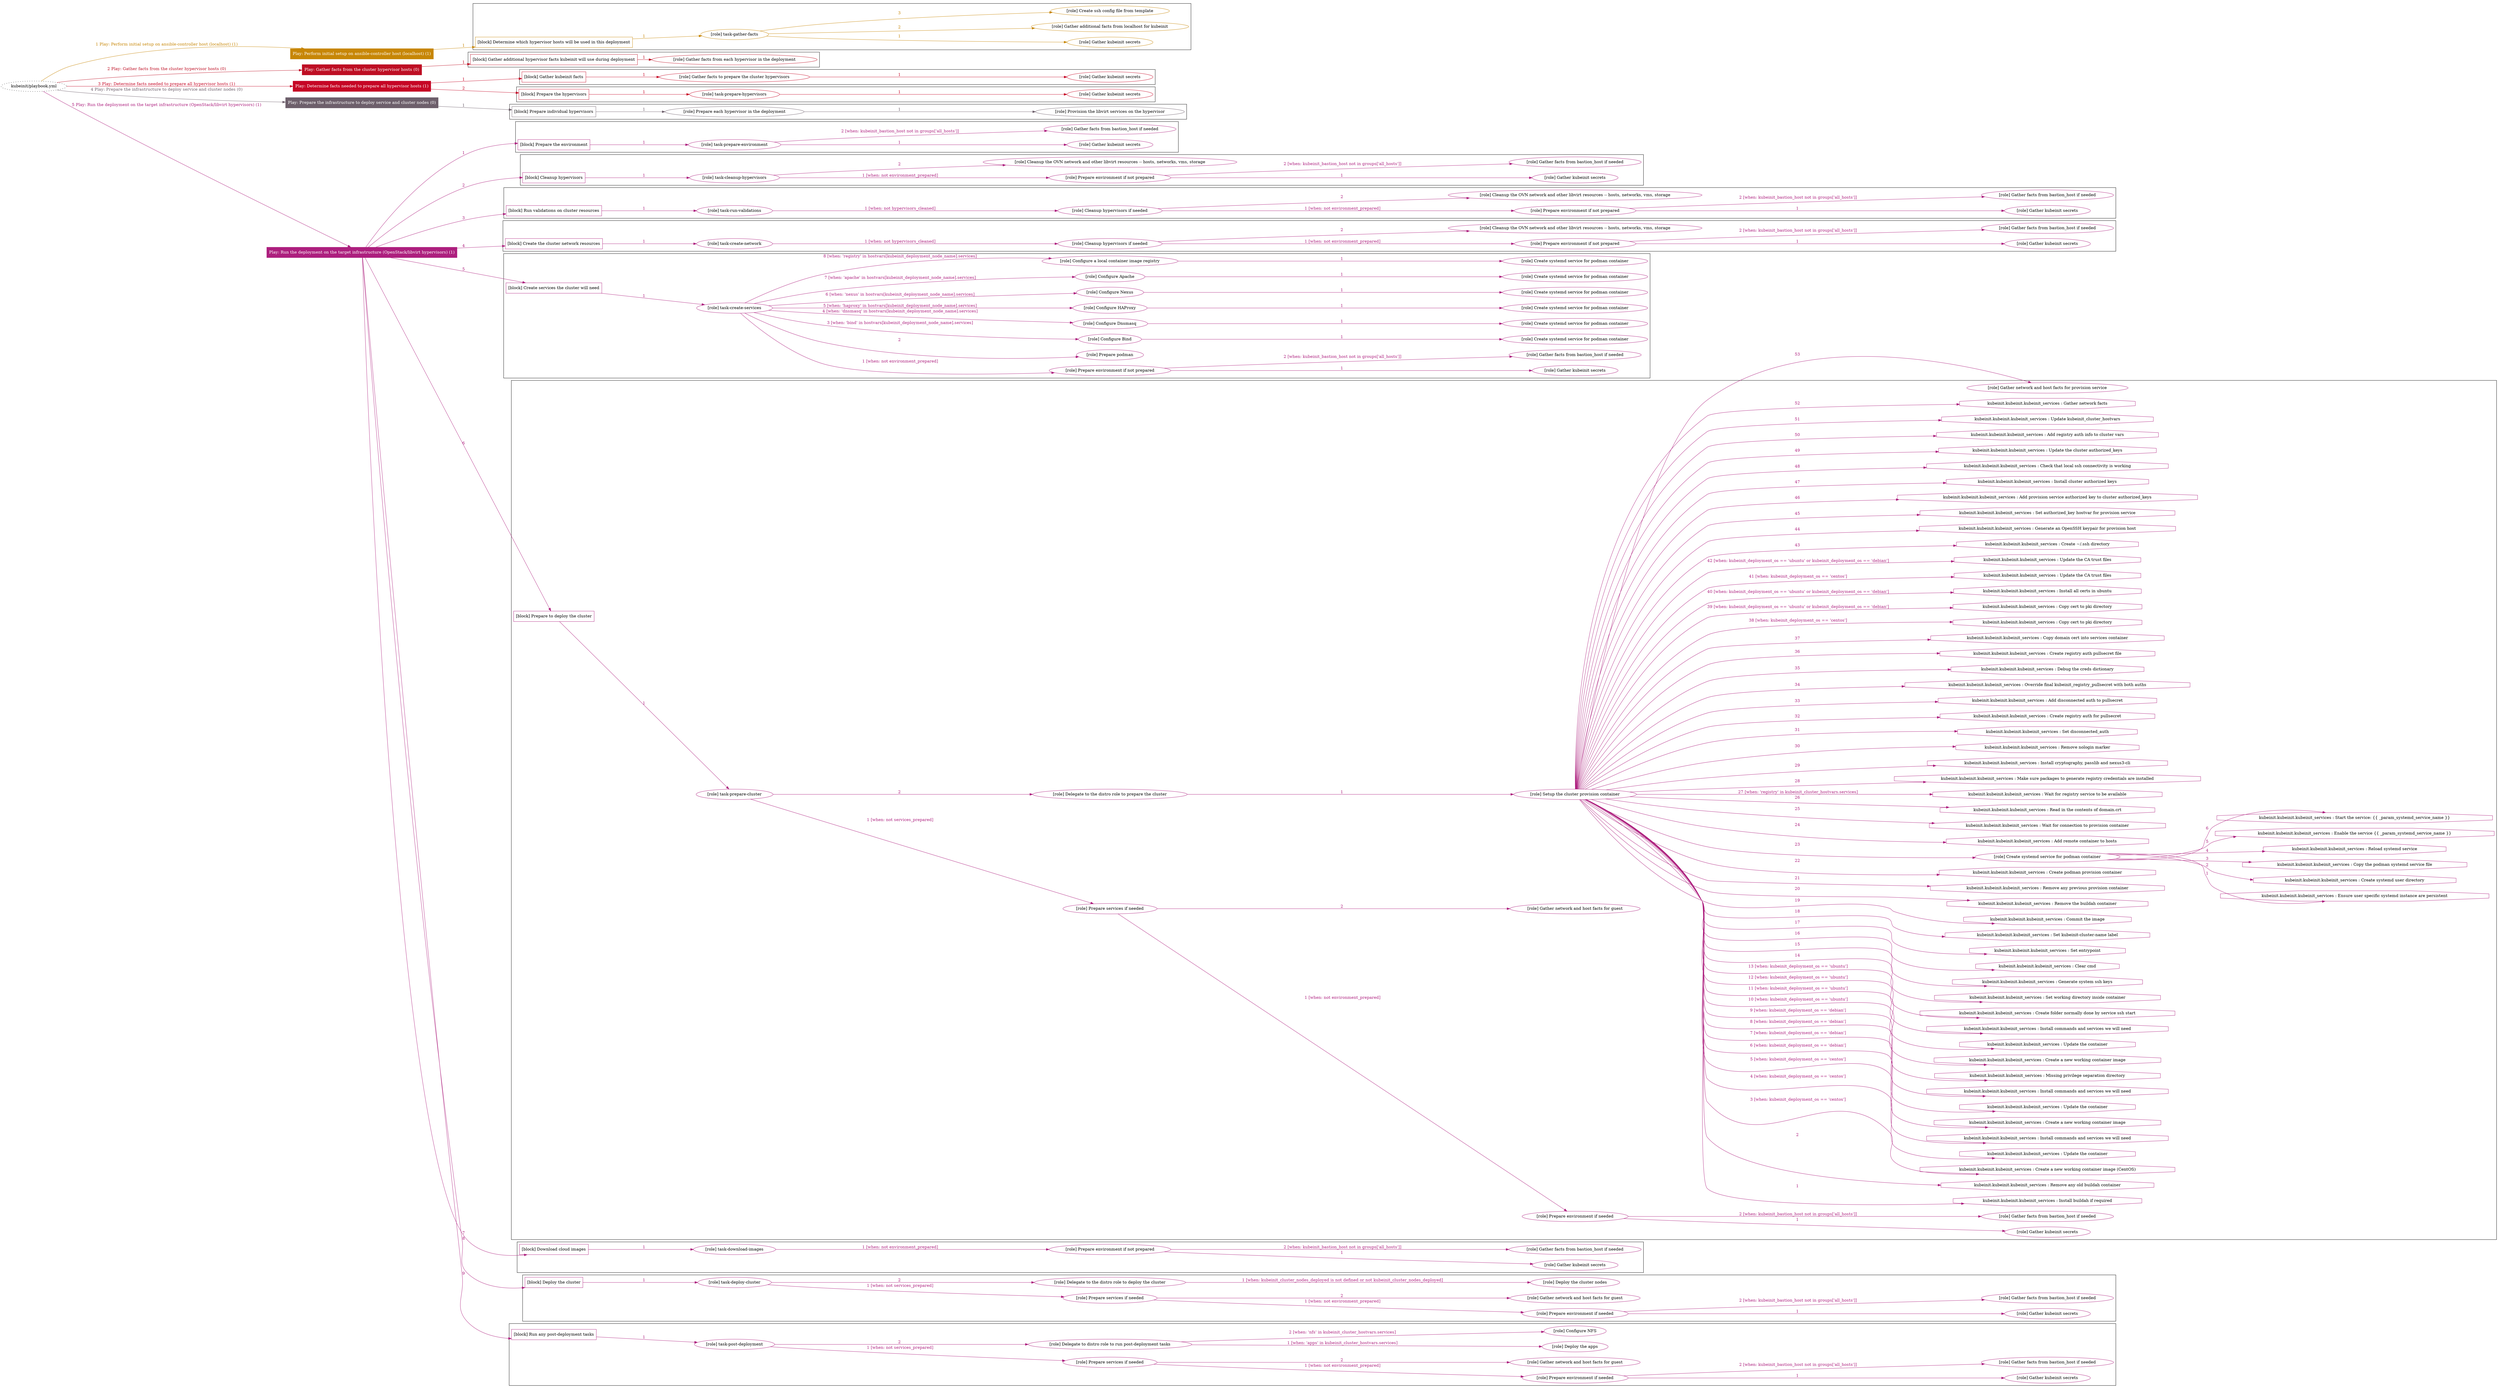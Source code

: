 digraph {
	graph [concentrate=true ordering=in rankdir=LR ratio=fill]
	edge [esep=5 sep=10]
	"kubeinit/playbook.yml" [URL="/home/runner/work/kubeinit/kubeinit/kubeinit/playbook.yml" id=playbook_a1d12dd4 style=dotted]
	"kubeinit/playbook.yml" -> play_b82d74ac [label="1 Play: Perform initial setup on ansible-controller host (localhost) (1)" color="#c78605" fontcolor="#c78605" id=edge_play_b82d74ac labeltooltip="1 Play: Perform initial setup on ansible-controller host (localhost) (1)" tooltip="1 Play: Perform initial setup on ansible-controller host (localhost) (1)"]
	subgraph "Play: Perform initial setup on ansible-controller host (localhost) (1)" {
		play_b82d74ac [label="Play: Perform initial setup on ansible-controller host (localhost) (1)" URL="/home/runner/work/kubeinit/kubeinit/kubeinit/playbook.yml" color="#c78605" fontcolor="#ffffff" id=play_b82d74ac shape=box style=filled tooltip=localhost]
		play_b82d74ac -> block_f8d5c7ba [label=1 color="#c78605" fontcolor="#c78605" id=edge_block_f8d5c7ba labeltooltip=1 tooltip=1]
		subgraph cluster_block_f8d5c7ba {
			block_f8d5c7ba [label="[block] Determine which hypervisor hosts will be used in this deployment" URL="/home/runner/work/kubeinit/kubeinit/kubeinit/playbook.yml" color="#c78605" id=block_f8d5c7ba labeltooltip="Determine which hypervisor hosts will be used in this deployment" shape=box tooltip="Determine which hypervisor hosts will be used in this deployment"]
			block_f8d5c7ba -> role_b2b0f74f [label="1 " color="#c78605" fontcolor="#c78605" id=edge_role_b2b0f74f labeltooltip="1 " tooltip="1 "]
			subgraph "task-gather-facts" {
				role_b2b0f74f [label="[role] task-gather-facts" URL="/home/runner/work/kubeinit/kubeinit/kubeinit/playbook.yml" color="#c78605" id=role_b2b0f74f tooltip="task-gather-facts"]
				role_b2b0f74f -> role_67d9189d [label="1 " color="#c78605" fontcolor="#c78605" id=edge_role_67d9189d labeltooltip="1 " tooltip="1 "]
				subgraph "Gather kubeinit secrets" {
					role_67d9189d [label="[role] Gather kubeinit secrets" URL="/home/runner/.ansible/collections/ansible_collections/kubeinit/kubeinit/roles/kubeinit_prepare/tasks/build_hypervisors_group.yml" color="#c78605" id=role_67d9189d tooltip="Gather kubeinit secrets"]
				}
				role_b2b0f74f -> role_1feb27ef [label="2 " color="#c78605" fontcolor="#c78605" id=edge_role_1feb27ef labeltooltip="2 " tooltip="2 "]
				subgraph "Gather additional facts from localhost for kubeinit" {
					role_1feb27ef [label="[role] Gather additional facts from localhost for kubeinit" URL="/home/runner/.ansible/collections/ansible_collections/kubeinit/kubeinit/roles/kubeinit_prepare/tasks/build_hypervisors_group.yml" color="#c78605" id=role_1feb27ef tooltip="Gather additional facts from localhost for kubeinit"]
				}
				role_b2b0f74f -> role_c58970af [label="3 " color="#c78605" fontcolor="#c78605" id=edge_role_c58970af labeltooltip="3 " tooltip="3 "]
				subgraph "Create ssh config file from template" {
					role_c58970af [label="[role] Create ssh config file from template" URL="/home/runner/.ansible/collections/ansible_collections/kubeinit/kubeinit/roles/kubeinit_prepare/tasks/build_hypervisors_group.yml" color="#c78605" id=role_c58970af tooltip="Create ssh config file from template"]
				}
			}
		}
	}
	"kubeinit/playbook.yml" -> play_aadae468 [label="2 Play: Gather facts from the cluster hypervisor hosts (0)" color="#be0e23" fontcolor="#be0e23" id=edge_play_aadae468 labeltooltip="2 Play: Gather facts from the cluster hypervisor hosts (0)" tooltip="2 Play: Gather facts from the cluster hypervisor hosts (0)"]
	subgraph "Play: Gather facts from the cluster hypervisor hosts (0)" {
		play_aadae468 [label="Play: Gather facts from the cluster hypervisor hosts (0)" URL="/home/runner/work/kubeinit/kubeinit/kubeinit/playbook.yml" color="#be0e23" fontcolor="#ffffff" id=play_aadae468 shape=box style=filled tooltip="Play: Gather facts from the cluster hypervisor hosts (0)"]
		play_aadae468 -> block_18fe9e3e [label=1 color="#be0e23" fontcolor="#be0e23" id=edge_block_18fe9e3e labeltooltip=1 tooltip=1]
		subgraph cluster_block_18fe9e3e {
			block_18fe9e3e [label="[block] Gather additional hypervisor facts kubeinit will use during deployment" URL="/home/runner/work/kubeinit/kubeinit/kubeinit/playbook.yml" color="#be0e23" id=block_18fe9e3e labeltooltip="Gather additional hypervisor facts kubeinit will use during deployment" shape=box tooltip="Gather additional hypervisor facts kubeinit will use during deployment"]
			block_18fe9e3e -> role_46899c10 [label="1 " color="#be0e23" fontcolor="#be0e23" id=edge_role_46899c10 labeltooltip="1 " tooltip="1 "]
			subgraph "Gather facts from each hypervisor in the deployment" {
				role_46899c10 [label="[role] Gather facts from each hypervisor in the deployment" URL="/home/runner/work/kubeinit/kubeinit/kubeinit/playbook.yml" color="#be0e23" id=role_46899c10 tooltip="Gather facts from each hypervisor in the deployment"]
			}
		}
	}
	"kubeinit/playbook.yml" -> play_2787301e [label="3 Play: Determine facts needed to prepare all hypervisor hosts (1)" color="#c60625" fontcolor="#c60625" id=edge_play_2787301e labeltooltip="3 Play: Determine facts needed to prepare all hypervisor hosts (1)" tooltip="3 Play: Determine facts needed to prepare all hypervisor hosts (1)"]
	subgraph "Play: Determine facts needed to prepare all hypervisor hosts (1)" {
		play_2787301e [label="Play: Determine facts needed to prepare all hypervisor hosts (1)" URL="/home/runner/work/kubeinit/kubeinit/kubeinit/playbook.yml" color="#c60625" fontcolor="#ffffff" id=play_2787301e shape=box style=filled tooltip=localhost]
		play_2787301e -> block_2566f3e6 [label=1 color="#c60625" fontcolor="#c60625" id=edge_block_2566f3e6 labeltooltip=1 tooltip=1]
		subgraph cluster_block_2566f3e6 {
			block_2566f3e6 [label="[block] Gather kubeinit facts" URL="/home/runner/work/kubeinit/kubeinit/kubeinit/playbook.yml" color="#c60625" id=block_2566f3e6 labeltooltip="Gather kubeinit facts" shape=box tooltip="Gather kubeinit facts"]
			block_2566f3e6 -> role_d6c25d7c [label="1 " color="#c60625" fontcolor="#c60625" id=edge_role_d6c25d7c labeltooltip="1 " tooltip="1 "]
			subgraph "Gather facts to prepare the cluster hypervisors" {
				role_d6c25d7c [label="[role] Gather facts to prepare the cluster hypervisors" URL="/home/runner/work/kubeinit/kubeinit/kubeinit/playbook.yml" color="#c60625" id=role_d6c25d7c tooltip="Gather facts to prepare the cluster hypervisors"]
				role_d6c25d7c -> role_492e6ced [label="1 " color="#c60625" fontcolor="#c60625" id=edge_role_492e6ced labeltooltip="1 " tooltip="1 "]
				subgraph "Gather kubeinit secrets" {
					role_492e6ced [label="[role] Gather kubeinit secrets" URL="/home/runner/.ansible/collections/ansible_collections/kubeinit/kubeinit/roles/kubeinit_prepare/tasks/gather_kubeinit_facts.yml" color="#c60625" id=role_492e6ced tooltip="Gather kubeinit secrets"]
				}
			}
		}
		play_2787301e -> block_ff6babf6 [label=2 color="#c60625" fontcolor="#c60625" id=edge_block_ff6babf6 labeltooltip=2 tooltip=2]
		subgraph cluster_block_ff6babf6 {
			block_ff6babf6 [label="[block] Prepare the hypervisors" URL="/home/runner/work/kubeinit/kubeinit/kubeinit/playbook.yml" color="#c60625" id=block_ff6babf6 labeltooltip="Prepare the hypervisors" shape=box tooltip="Prepare the hypervisors"]
			block_ff6babf6 -> role_67dcc9f3 [label="1 " color="#c60625" fontcolor="#c60625" id=edge_role_67dcc9f3 labeltooltip="1 " tooltip="1 "]
			subgraph "task-prepare-hypervisors" {
				role_67dcc9f3 [label="[role] task-prepare-hypervisors" URL="/home/runner/work/kubeinit/kubeinit/kubeinit/playbook.yml" color="#c60625" id=role_67dcc9f3 tooltip="task-prepare-hypervisors"]
				role_67dcc9f3 -> role_4397391a [label="1 " color="#c60625" fontcolor="#c60625" id=edge_role_4397391a labeltooltip="1 " tooltip="1 "]
				subgraph "Gather kubeinit secrets" {
					role_4397391a [label="[role] Gather kubeinit secrets" URL="/home/runner/.ansible/collections/ansible_collections/kubeinit/kubeinit/roles/kubeinit_prepare/tasks/gather_kubeinit_facts.yml" color="#c60625" id=role_4397391a tooltip="Gather kubeinit secrets"]
				}
			}
		}
	}
	"kubeinit/playbook.yml" -> play_06a73090 [label="4 Play: Prepare the infrastructure to deploy service and cluster nodes (0)" color="#6d5f6b" fontcolor="#6d5f6b" id=edge_play_06a73090 labeltooltip="4 Play: Prepare the infrastructure to deploy service and cluster nodes (0)" tooltip="4 Play: Prepare the infrastructure to deploy service and cluster nodes (0)"]
	subgraph "Play: Prepare the infrastructure to deploy service and cluster nodes (0)" {
		play_06a73090 [label="Play: Prepare the infrastructure to deploy service and cluster nodes (0)" URL="/home/runner/work/kubeinit/kubeinit/kubeinit/playbook.yml" color="#6d5f6b" fontcolor="#ffffff" id=play_06a73090 shape=box style=filled tooltip="Play: Prepare the infrastructure to deploy service and cluster nodes (0)"]
		play_06a73090 -> block_95eceb04 [label=1 color="#6d5f6b" fontcolor="#6d5f6b" id=edge_block_95eceb04 labeltooltip=1 tooltip=1]
		subgraph cluster_block_95eceb04 {
			block_95eceb04 [label="[block] Prepare individual hypervisors" URL="/home/runner/work/kubeinit/kubeinit/kubeinit/playbook.yml" color="#6d5f6b" id=block_95eceb04 labeltooltip="Prepare individual hypervisors" shape=box tooltip="Prepare individual hypervisors"]
			block_95eceb04 -> role_205ba0f5 [label="1 " color="#6d5f6b" fontcolor="#6d5f6b" id=edge_role_205ba0f5 labeltooltip="1 " tooltip="1 "]
			subgraph "Prepare each hypervisor in the deployment" {
				role_205ba0f5 [label="[role] Prepare each hypervisor in the deployment" URL="/home/runner/work/kubeinit/kubeinit/kubeinit/playbook.yml" color="#6d5f6b" id=role_205ba0f5 tooltip="Prepare each hypervisor in the deployment"]
				role_205ba0f5 -> role_c1a63414 [label="1 " color="#6d5f6b" fontcolor="#6d5f6b" id=edge_role_c1a63414 labeltooltip="1 " tooltip="1 "]
				subgraph "Provision the libvirt services on the hypervisor" {
					role_c1a63414 [label="[role] Provision the libvirt services on the hypervisor" URL="/home/runner/.ansible/collections/ansible_collections/kubeinit/kubeinit/roles/kubeinit_prepare/tasks/prepare_hypervisor.yml" color="#6d5f6b" id=role_c1a63414 tooltip="Provision the libvirt services on the hypervisor"]
				}
			}
		}
	}
	"kubeinit/playbook.yml" -> play_ed8f4b4f [label="5 Play: Run the deployment on the target infrastructure (OpenStack/libvirt hypervisors) (1)" color="#ad1f7e" fontcolor="#ad1f7e" id=edge_play_ed8f4b4f labeltooltip="5 Play: Run the deployment on the target infrastructure (OpenStack/libvirt hypervisors) (1)" tooltip="5 Play: Run the deployment on the target infrastructure (OpenStack/libvirt hypervisors) (1)"]
	subgraph "Play: Run the deployment on the target infrastructure (OpenStack/libvirt hypervisors) (1)" {
		play_ed8f4b4f [label="Play: Run the deployment on the target infrastructure (OpenStack/libvirt hypervisors) (1)" URL="/home/runner/work/kubeinit/kubeinit/kubeinit/playbook.yml" color="#ad1f7e" fontcolor="#ffffff" id=play_ed8f4b4f shape=box style=filled tooltip=localhost]
		play_ed8f4b4f -> block_c59e1e43 [label=1 color="#ad1f7e" fontcolor="#ad1f7e" id=edge_block_c59e1e43 labeltooltip=1 tooltip=1]
		subgraph cluster_block_c59e1e43 {
			block_c59e1e43 [label="[block] Prepare the environment" URL="/home/runner/work/kubeinit/kubeinit/kubeinit/playbook.yml" color="#ad1f7e" id=block_c59e1e43 labeltooltip="Prepare the environment" shape=box tooltip="Prepare the environment"]
			block_c59e1e43 -> role_5155c15f [label="1 " color="#ad1f7e" fontcolor="#ad1f7e" id=edge_role_5155c15f labeltooltip="1 " tooltip="1 "]
			subgraph "task-prepare-environment" {
				role_5155c15f [label="[role] task-prepare-environment" URL="/home/runner/work/kubeinit/kubeinit/kubeinit/playbook.yml" color="#ad1f7e" id=role_5155c15f tooltip="task-prepare-environment"]
				role_5155c15f -> role_e6f807ed [label="1 " color="#ad1f7e" fontcolor="#ad1f7e" id=edge_role_e6f807ed labeltooltip="1 " tooltip="1 "]
				subgraph "Gather kubeinit secrets" {
					role_e6f807ed [label="[role] Gather kubeinit secrets" URL="/home/runner/.ansible/collections/ansible_collections/kubeinit/kubeinit/roles/kubeinit_prepare/tasks/gather_kubeinit_facts.yml" color="#ad1f7e" id=role_e6f807ed tooltip="Gather kubeinit secrets"]
				}
				role_5155c15f -> role_c4b276be [label="2 [when: kubeinit_bastion_host not in groups['all_hosts']]" color="#ad1f7e" fontcolor="#ad1f7e" id=edge_role_c4b276be labeltooltip="2 [when: kubeinit_bastion_host not in groups['all_hosts']]" tooltip="2 [when: kubeinit_bastion_host not in groups['all_hosts']]"]
				subgraph "Gather facts from bastion_host if needed" {
					role_c4b276be [label="[role] Gather facts from bastion_host if needed" URL="/home/runner/.ansible/collections/ansible_collections/kubeinit/kubeinit/roles/kubeinit_prepare/tasks/main.yml" color="#ad1f7e" id=role_c4b276be tooltip="Gather facts from bastion_host if needed"]
				}
			}
		}
		play_ed8f4b4f -> block_fa076405 [label=2 color="#ad1f7e" fontcolor="#ad1f7e" id=edge_block_fa076405 labeltooltip=2 tooltip=2]
		subgraph cluster_block_fa076405 {
			block_fa076405 [label="[block] Cleanup hypervisors" URL="/home/runner/work/kubeinit/kubeinit/kubeinit/playbook.yml" color="#ad1f7e" id=block_fa076405 labeltooltip="Cleanup hypervisors" shape=box tooltip="Cleanup hypervisors"]
			block_fa076405 -> role_3c85218e [label="1 " color="#ad1f7e" fontcolor="#ad1f7e" id=edge_role_3c85218e labeltooltip="1 " tooltip="1 "]
			subgraph "task-cleanup-hypervisors" {
				role_3c85218e [label="[role] task-cleanup-hypervisors" URL="/home/runner/work/kubeinit/kubeinit/kubeinit/playbook.yml" color="#ad1f7e" id=role_3c85218e tooltip="task-cleanup-hypervisors"]
				role_3c85218e -> role_8d0c7e88 [label="1 [when: not environment_prepared]" color="#ad1f7e" fontcolor="#ad1f7e" id=edge_role_8d0c7e88 labeltooltip="1 [when: not environment_prepared]" tooltip="1 [when: not environment_prepared]"]
				subgraph "Prepare environment if not prepared" {
					role_8d0c7e88 [label="[role] Prepare environment if not prepared" URL="/home/runner/.ansible/collections/ansible_collections/kubeinit/kubeinit/roles/kubeinit_libvirt/tasks/cleanup_hypervisors.yml" color="#ad1f7e" id=role_8d0c7e88 tooltip="Prepare environment if not prepared"]
					role_8d0c7e88 -> role_af7ea248 [label="1 " color="#ad1f7e" fontcolor="#ad1f7e" id=edge_role_af7ea248 labeltooltip="1 " tooltip="1 "]
					subgraph "Gather kubeinit secrets" {
						role_af7ea248 [label="[role] Gather kubeinit secrets" URL="/home/runner/.ansible/collections/ansible_collections/kubeinit/kubeinit/roles/kubeinit_prepare/tasks/gather_kubeinit_facts.yml" color="#ad1f7e" id=role_af7ea248 tooltip="Gather kubeinit secrets"]
					}
					role_8d0c7e88 -> role_edab0ae7 [label="2 [when: kubeinit_bastion_host not in groups['all_hosts']]" color="#ad1f7e" fontcolor="#ad1f7e" id=edge_role_edab0ae7 labeltooltip="2 [when: kubeinit_bastion_host not in groups['all_hosts']]" tooltip="2 [when: kubeinit_bastion_host not in groups['all_hosts']]"]
					subgraph "Gather facts from bastion_host if needed" {
						role_edab0ae7 [label="[role] Gather facts from bastion_host if needed" URL="/home/runner/.ansible/collections/ansible_collections/kubeinit/kubeinit/roles/kubeinit_prepare/tasks/main.yml" color="#ad1f7e" id=role_edab0ae7 tooltip="Gather facts from bastion_host if needed"]
					}
				}
				role_3c85218e -> role_a8dfd11a [label="2 " color="#ad1f7e" fontcolor="#ad1f7e" id=edge_role_a8dfd11a labeltooltip="2 " tooltip="2 "]
				subgraph "Cleanup the OVN network and other libvirt resources -- hosts, networks, vms, storage" {
					role_a8dfd11a [label="[role] Cleanup the OVN network and other libvirt resources -- hosts, networks, vms, storage" URL="/home/runner/.ansible/collections/ansible_collections/kubeinit/kubeinit/roles/kubeinit_libvirt/tasks/cleanup_hypervisors.yml" color="#ad1f7e" id=role_a8dfd11a tooltip="Cleanup the OVN network and other libvirt resources -- hosts, networks, vms, storage"]
				}
			}
		}
		play_ed8f4b4f -> block_a5e34078 [label=3 color="#ad1f7e" fontcolor="#ad1f7e" id=edge_block_a5e34078 labeltooltip=3 tooltip=3]
		subgraph cluster_block_a5e34078 {
			block_a5e34078 [label="[block] Run validations on cluster resources" URL="/home/runner/work/kubeinit/kubeinit/kubeinit/playbook.yml" color="#ad1f7e" id=block_a5e34078 labeltooltip="Run validations on cluster resources" shape=box tooltip="Run validations on cluster resources"]
			block_a5e34078 -> role_dafb47e9 [label="1 " color="#ad1f7e" fontcolor="#ad1f7e" id=edge_role_dafb47e9 labeltooltip="1 " tooltip="1 "]
			subgraph "task-run-validations" {
				role_dafb47e9 [label="[role] task-run-validations" URL="/home/runner/work/kubeinit/kubeinit/kubeinit/playbook.yml" color="#ad1f7e" id=role_dafb47e9 tooltip="task-run-validations"]
				role_dafb47e9 -> role_44b29e14 [label="1 [when: not hypervisors_cleaned]" color="#ad1f7e" fontcolor="#ad1f7e" id=edge_role_44b29e14 labeltooltip="1 [when: not hypervisors_cleaned]" tooltip="1 [when: not hypervisors_cleaned]"]
				subgraph "Cleanup hypervisors if needed" {
					role_44b29e14 [label="[role] Cleanup hypervisors if needed" URL="/home/runner/.ansible/collections/ansible_collections/kubeinit/kubeinit/roles/kubeinit_validations/tasks/main.yml" color="#ad1f7e" id=role_44b29e14 tooltip="Cleanup hypervisors if needed"]
					role_44b29e14 -> role_f0617b32 [label="1 [when: not environment_prepared]" color="#ad1f7e" fontcolor="#ad1f7e" id=edge_role_f0617b32 labeltooltip="1 [when: not environment_prepared]" tooltip="1 [when: not environment_prepared]"]
					subgraph "Prepare environment if not prepared" {
						role_f0617b32 [label="[role] Prepare environment if not prepared" URL="/home/runner/.ansible/collections/ansible_collections/kubeinit/kubeinit/roles/kubeinit_libvirt/tasks/cleanup_hypervisors.yml" color="#ad1f7e" id=role_f0617b32 tooltip="Prepare environment if not prepared"]
						role_f0617b32 -> role_defa48da [label="1 " color="#ad1f7e" fontcolor="#ad1f7e" id=edge_role_defa48da labeltooltip="1 " tooltip="1 "]
						subgraph "Gather kubeinit secrets" {
							role_defa48da [label="[role] Gather kubeinit secrets" URL="/home/runner/.ansible/collections/ansible_collections/kubeinit/kubeinit/roles/kubeinit_prepare/tasks/gather_kubeinit_facts.yml" color="#ad1f7e" id=role_defa48da tooltip="Gather kubeinit secrets"]
						}
						role_f0617b32 -> role_52a012e4 [label="2 [when: kubeinit_bastion_host not in groups['all_hosts']]" color="#ad1f7e" fontcolor="#ad1f7e" id=edge_role_52a012e4 labeltooltip="2 [when: kubeinit_bastion_host not in groups['all_hosts']]" tooltip="2 [when: kubeinit_bastion_host not in groups['all_hosts']]"]
						subgraph "Gather facts from bastion_host if needed" {
							role_52a012e4 [label="[role] Gather facts from bastion_host if needed" URL="/home/runner/.ansible/collections/ansible_collections/kubeinit/kubeinit/roles/kubeinit_prepare/tasks/main.yml" color="#ad1f7e" id=role_52a012e4 tooltip="Gather facts from bastion_host if needed"]
						}
					}
					role_44b29e14 -> role_a7723149 [label="2 " color="#ad1f7e" fontcolor="#ad1f7e" id=edge_role_a7723149 labeltooltip="2 " tooltip="2 "]
					subgraph "Cleanup the OVN network and other libvirt resources -- hosts, networks, vms, storage" {
						role_a7723149 [label="[role] Cleanup the OVN network and other libvirt resources -- hosts, networks, vms, storage" URL="/home/runner/.ansible/collections/ansible_collections/kubeinit/kubeinit/roles/kubeinit_libvirt/tasks/cleanup_hypervisors.yml" color="#ad1f7e" id=role_a7723149 tooltip="Cleanup the OVN network and other libvirt resources -- hosts, networks, vms, storage"]
					}
				}
			}
		}
		play_ed8f4b4f -> block_dbdd6852 [label=4 color="#ad1f7e" fontcolor="#ad1f7e" id=edge_block_dbdd6852 labeltooltip=4 tooltip=4]
		subgraph cluster_block_dbdd6852 {
			block_dbdd6852 [label="[block] Create the cluster network resources" URL="/home/runner/work/kubeinit/kubeinit/kubeinit/playbook.yml" color="#ad1f7e" id=block_dbdd6852 labeltooltip="Create the cluster network resources" shape=box tooltip="Create the cluster network resources"]
			block_dbdd6852 -> role_2be04381 [label="1 " color="#ad1f7e" fontcolor="#ad1f7e" id=edge_role_2be04381 labeltooltip="1 " tooltip="1 "]
			subgraph "task-create-network" {
				role_2be04381 [label="[role] task-create-network" URL="/home/runner/work/kubeinit/kubeinit/kubeinit/playbook.yml" color="#ad1f7e" id=role_2be04381 tooltip="task-create-network"]
				role_2be04381 -> role_20e1bdfe [label="1 [when: not hypervisors_cleaned]" color="#ad1f7e" fontcolor="#ad1f7e" id=edge_role_20e1bdfe labeltooltip="1 [when: not hypervisors_cleaned]" tooltip="1 [when: not hypervisors_cleaned]"]
				subgraph "Cleanup hypervisors if needed" {
					role_20e1bdfe [label="[role] Cleanup hypervisors if needed" URL="/home/runner/.ansible/collections/ansible_collections/kubeinit/kubeinit/roles/kubeinit_libvirt/tasks/create_network.yml" color="#ad1f7e" id=role_20e1bdfe tooltip="Cleanup hypervisors if needed"]
					role_20e1bdfe -> role_15387dd8 [label="1 [when: not environment_prepared]" color="#ad1f7e" fontcolor="#ad1f7e" id=edge_role_15387dd8 labeltooltip="1 [when: not environment_prepared]" tooltip="1 [when: not environment_prepared]"]
					subgraph "Prepare environment if not prepared" {
						role_15387dd8 [label="[role] Prepare environment if not prepared" URL="/home/runner/.ansible/collections/ansible_collections/kubeinit/kubeinit/roles/kubeinit_libvirt/tasks/cleanup_hypervisors.yml" color="#ad1f7e" id=role_15387dd8 tooltip="Prepare environment if not prepared"]
						role_15387dd8 -> role_9c85f72e [label="1 " color="#ad1f7e" fontcolor="#ad1f7e" id=edge_role_9c85f72e labeltooltip="1 " tooltip="1 "]
						subgraph "Gather kubeinit secrets" {
							role_9c85f72e [label="[role] Gather kubeinit secrets" URL="/home/runner/.ansible/collections/ansible_collections/kubeinit/kubeinit/roles/kubeinit_prepare/tasks/gather_kubeinit_facts.yml" color="#ad1f7e" id=role_9c85f72e tooltip="Gather kubeinit secrets"]
						}
						role_15387dd8 -> role_a7d6c718 [label="2 [when: kubeinit_bastion_host not in groups['all_hosts']]" color="#ad1f7e" fontcolor="#ad1f7e" id=edge_role_a7d6c718 labeltooltip="2 [when: kubeinit_bastion_host not in groups['all_hosts']]" tooltip="2 [when: kubeinit_bastion_host not in groups['all_hosts']]"]
						subgraph "Gather facts from bastion_host if needed" {
							role_a7d6c718 [label="[role] Gather facts from bastion_host if needed" URL="/home/runner/.ansible/collections/ansible_collections/kubeinit/kubeinit/roles/kubeinit_prepare/tasks/main.yml" color="#ad1f7e" id=role_a7d6c718 tooltip="Gather facts from bastion_host if needed"]
						}
					}
					role_20e1bdfe -> role_92eab729 [label="2 " color="#ad1f7e" fontcolor="#ad1f7e" id=edge_role_92eab729 labeltooltip="2 " tooltip="2 "]
					subgraph "Cleanup the OVN network and other libvirt resources -- hosts, networks, vms, storage" {
						role_92eab729 [label="[role] Cleanup the OVN network and other libvirt resources -- hosts, networks, vms, storage" URL="/home/runner/.ansible/collections/ansible_collections/kubeinit/kubeinit/roles/kubeinit_libvirt/tasks/cleanup_hypervisors.yml" color="#ad1f7e" id=role_92eab729 tooltip="Cleanup the OVN network and other libvirt resources -- hosts, networks, vms, storage"]
					}
				}
			}
		}
		play_ed8f4b4f -> block_a07d15be [label=5 color="#ad1f7e" fontcolor="#ad1f7e" id=edge_block_a07d15be labeltooltip=5 tooltip=5]
		subgraph cluster_block_a07d15be {
			block_a07d15be [label="[block] Create services the cluster will need" URL="/home/runner/work/kubeinit/kubeinit/kubeinit/playbook.yml" color="#ad1f7e" id=block_a07d15be labeltooltip="Create services the cluster will need" shape=box tooltip="Create services the cluster will need"]
			block_a07d15be -> role_e697a332 [label="1 " color="#ad1f7e" fontcolor="#ad1f7e" id=edge_role_e697a332 labeltooltip="1 " tooltip="1 "]
			subgraph "task-create-services" {
				role_e697a332 [label="[role] task-create-services" URL="/home/runner/work/kubeinit/kubeinit/kubeinit/playbook.yml" color="#ad1f7e" id=role_e697a332 tooltip="task-create-services"]
				role_e697a332 -> role_8af647c4 [label="1 [when: not environment_prepared]" color="#ad1f7e" fontcolor="#ad1f7e" id=edge_role_8af647c4 labeltooltip="1 [when: not environment_prepared]" tooltip="1 [when: not environment_prepared]"]
				subgraph "Prepare environment if not prepared" {
					role_8af647c4 [label="[role] Prepare environment if not prepared" URL="/home/runner/.ansible/collections/ansible_collections/kubeinit/kubeinit/roles/kubeinit_services/tasks/main.yml" color="#ad1f7e" id=role_8af647c4 tooltip="Prepare environment if not prepared"]
					role_8af647c4 -> role_dddcfaf8 [label="1 " color="#ad1f7e" fontcolor="#ad1f7e" id=edge_role_dddcfaf8 labeltooltip="1 " tooltip="1 "]
					subgraph "Gather kubeinit secrets" {
						role_dddcfaf8 [label="[role] Gather kubeinit secrets" URL="/home/runner/.ansible/collections/ansible_collections/kubeinit/kubeinit/roles/kubeinit_prepare/tasks/gather_kubeinit_facts.yml" color="#ad1f7e" id=role_dddcfaf8 tooltip="Gather kubeinit secrets"]
					}
					role_8af647c4 -> role_bfa58cf9 [label="2 [when: kubeinit_bastion_host not in groups['all_hosts']]" color="#ad1f7e" fontcolor="#ad1f7e" id=edge_role_bfa58cf9 labeltooltip="2 [when: kubeinit_bastion_host not in groups['all_hosts']]" tooltip="2 [when: kubeinit_bastion_host not in groups['all_hosts']]"]
					subgraph "Gather facts from bastion_host if needed" {
						role_bfa58cf9 [label="[role] Gather facts from bastion_host if needed" URL="/home/runner/.ansible/collections/ansible_collections/kubeinit/kubeinit/roles/kubeinit_prepare/tasks/main.yml" color="#ad1f7e" id=role_bfa58cf9 tooltip="Gather facts from bastion_host if needed"]
					}
				}
				role_e697a332 -> role_ad254de0 [label="2 " color="#ad1f7e" fontcolor="#ad1f7e" id=edge_role_ad254de0 labeltooltip="2 " tooltip="2 "]
				subgraph "Prepare podman" {
					role_ad254de0 [label="[role] Prepare podman" URL="/home/runner/.ansible/collections/ansible_collections/kubeinit/kubeinit/roles/kubeinit_services/tasks/00_create_service_pod.yml" color="#ad1f7e" id=role_ad254de0 tooltip="Prepare podman"]
				}
				role_e697a332 -> role_6a3ffa2a [label="3 [when: 'bind' in hostvars[kubeinit_deployment_node_name].services]" color="#ad1f7e" fontcolor="#ad1f7e" id=edge_role_6a3ffa2a labeltooltip="3 [when: 'bind' in hostvars[kubeinit_deployment_node_name].services]" tooltip="3 [when: 'bind' in hostvars[kubeinit_deployment_node_name].services]"]
				subgraph "Configure Bind" {
					role_6a3ffa2a [label="[role] Configure Bind" URL="/home/runner/.ansible/collections/ansible_collections/kubeinit/kubeinit/roles/kubeinit_services/tasks/start_services_containers.yml" color="#ad1f7e" id=role_6a3ffa2a tooltip="Configure Bind"]
					role_6a3ffa2a -> role_8e213ab2 [label="1 " color="#ad1f7e" fontcolor="#ad1f7e" id=edge_role_8e213ab2 labeltooltip="1 " tooltip="1 "]
					subgraph "Create systemd service for podman container" {
						role_8e213ab2 [label="[role] Create systemd service for podman container" URL="/home/runner/.ansible/collections/ansible_collections/kubeinit/kubeinit/roles/kubeinit_bind/tasks/main.yml" color="#ad1f7e" id=role_8e213ab2 tooltip="Create systemd service for podman container"]
					}
				}
				role_e697a332 -> role_4929c9b3 [label="4 [when: 'dnsmasq' in hostvars[kubeinit_deployment_node_name].services]" color="#ad1f7e" fontcolor="#ad1f7e" id=edge_role_4929c9b3 labeltooltip="4 [when: 'dnsmasq' in hostvars[kubeinit_deployment_node_name].services]" tooltip="4 [when: 'dnsmasq' in hostvars[kubeinit_deployment_node_name].services]"]
				subgraph "Configure Dnsmasq" {
					role_4929c9b3 [label="[role] Configure Dnsmasq" URL="/home/runner/.ansible/collections/ansible_collections/kubeinit/kubeinit/roles/kubeinit_services/tasks/start_services_containers.yml" color="#ad1f7e" id=role_4929c9b3 tooltip="Configure Dnsmasq"]
					role_4929c9b3 -> role_4a3737ac [label="1 " color="#ad1f7e" fontcolor="#ad1f7e" id=edge_role_4a3737ac labeltooltip="1 " tooltip="1 "]
					subgraph "Create systemd service for podman container" {
						role_4a3737ac [label="[role] Create systemd service for podman container" URL="/home/runner/.ansible/collections/ansible_collections/kubeinit/kubeinit/roles/kubeinit_dnsmasq/tasks/main.yml" color="#ad1f7e" id=role_4a3737ac tooltip="Create systemd service for podman container"]
					}
				}
				role_e697a332 -> role_bab375b2 [label="5 [when: 'haproxy' in hostvars[kubeinit_deployment_node_name].services]" color="#ad1f7e" fontcolor="#ad1f7e" id=edge_role_bab375b2 labeltooltip="5 [when: 'haproxy' in hostvars[kubeinit_deployment_node_name].services]" tooltip="5 [when: 'haproxy' in hostvars[kubeinit_deployment_node_name].services]"]
				subgraph "Configure HAProxy" {
					role_bab375b2 [label="[role] Configure HAProxy" URL="/home/runner/.ansible/collections/ansible_collections/kubeinit/kubeinit/roles/kubeinit_services/tasks/start_services_containers.yml" color="#ad1f7e" id=role_bab375b2 tooltip="Configure HAProxy"]
					role_bab375b2 -> role_fd3c0f7a [label="1 " color="#ad1f7e" fontcolor="#ad1f7e" id=edge_role_fd3c0f7a labeltooltip="1 " tooltip="1 "]
					subgraph "Create systemd service for podman container" {
						role_fd3c0f7a [label="[role] Create systemd service for podman container" URL="/home/runner/.ansible/collections/ansible_collections/kubeinit/kubeinit/roles/kubeinit_haproxy/tasks/main.yml" color="#ad1f7e" id=role_fd3c0f7a tooltip="Create systemd service for podman container"]
					}
				}
				role_e697a332 -> role_33009cb1 [label="6 [when: 'nexus' in hostvars[kubeinit_deployment_node_name].services]" color="#ad1f7e" fontcolor="#ad1f7e" id=edge_role_33009cb1 labeltooltip="6 [when: 'nexus' in hostvars[kubeinit_deployment_node_name].services]" tooltip="6 [when: 'nexus' in hostvars[kubeinit_deployment_node_name].services]"]
				subgraph "Configure Nexus" {
					role_33009cb1 [label="[role] Configure Nexus" URL="/home/runner/.ansible/collections/ansible_collections/kubeinit/kubeinit/roles/kubeinit_services/tasks/start_services_containers.yml" color="#ad1f7e" id=role_33009cb1 tooltip="Configure Nexus"]
					role_33009cb1 -> role_c8c174c7 [label="1 " color="#ad1f7e" fontcolor="#ad1f7e" id=edge_role_c8c174c7 labeltooltip="1 " tooltip="1 "]
					subgraph "Create systemd service for podman container" {
						role_c8c174c7 [label="[role] Create systemd service for podman container" URL="/home/runner/.ansible/collections/ansible_collections/kubeinit/kubeinit/roles/kubeinit_nexus/tasks/main.yml" color="#ad1f7e" id=role_c8c174c7 tooltip="Create systemd service for podman container"]
					}
				}
				role_e697a332 -> role_7e40ef2f [label="7 [when: 'apache' in hostvars[kubeinit_deployment_node_name].services]" color="#ad1f7e" fontcolor="#ad1f7e" id=edge_role_7e40ef2f labeltooltip="7 [when: 'apache' in hostvars[kubeinit_deployment_node_name].services]" tooltip="7 [when: 'apache' in hostvars[kubeinit_deployment_node_name].services]"]
				subgraph "Configure Apache" {
					role_7e40ef2f [label="[role] Configure Apache" URL="/home/runner/.ansible/collections/ansible_collections/kubeinit/kubeinit/roles/kubeinit_services/tasks/start_services_containers.yml" color="#ad1f7e" id=role_7e40ef2f tooltip="Configure Apache"]
					role_7e40ef2f -> role_59eb617c [label="1 " color="#ad1f7e" fontcolor="#ad1f7e" id=edge_role_59eb617c labeltooltip="1 " tooltip="1 "]
					subgraph "Create systemd service for podman container" {
						role_59eb617c [label="[role] Create systemd service for podman container" URL="/home/runner/.ansible/collections/ansible_collections/kubeinit/kubeinit/roles/kubeinit_apache/tasks/main.yml" color="#ad1f7e" id=role_59eb617c tooltip="Create systemd service for podman container"]
					}
				}
				role_e697a332 -> role_7a72d2f2 [label="8 [when: 'registry' in hostvars[kubeinit_deployment_node_name].services]" color="#ad1f7e" fontcolor="#ad1f7e" id=edge_role_7a72d2f2 labeltooltip="8 [when: 'registry' in hostvars[kubeinit_deployment_node_name].services]" tooltip="8 [when: 'registry' in hostvars[kubeinit_deployment_node_name].services]"]
				subgraph "Configure a local container image registry" {
					role_7a72d2f2 [label="[role] Configure a local container image registry" URL="/home/runner/.ansible/collections/ansible_collections/kubeinit/kubeinit/roles/kubeinit_services/tasks/start_services_containers.yml" color="#ad1f7e" id=role_7a72d2f2 tooltip="Configure a local container image registry"]
					role_7a72d2f2 -> role_85119e3a [label="1 " color="#ad1f7e" fontcolor="#ad1f7e" id=edge_role_85119e3a labeltooltip="1 " tooltip="1 "]
					subgraph "Create systemd service for podman container" {
						role_85119e3a [label="[role] Create systemd service for podman container" URL="/home/runner/.ansible/collections/ansible_collections/kubeinit/kubeinit/roles/kubeinit_registry/tasks/main.yml" color="#ad1f7e" id=role_85119e3a tooltip="Create systemd service for podman container"]
					}
				}
			}
		}
		play_ed8f4b4f -> block_ddde99bd [label=6 color="#ad1f7e" fontcolor="#ad1f7e" id=edge_block_ddde99bd labeltooltip=6 tooltip=6]
		subgraph cluster_block_ddde99bd {
			block_ddde99bd [label="[block] Prepare to deploy the cluster" URL="/home/runner/work/kubeinit/kubeinit/kubeinit/playbook.yml" color="#ad1f7e" id=block_ddde99bd labeltooltip="Prepare to deploy the cluster" shape=box tooltip="Prepare to deploy the cluster"]
			block_ddde99bd -> role_bc0afb83 [label="1 " color="#ad1f7e" fontcolor="#ad1f7e" id=edge_role_bc0afb83 labeltooltip="1 " tooltip="1 "]
			subgraph "task-prepare-cluster" {
				role_bc0afb83 [label="[role] task-prepare-cluster" URL="/home/runner/work/kubeinit/kubeinit/kubeinit/playbook.yml" color="#ad1f7e" id=role_bc0afb83 tooltip="task-prepare-cluster"]
				role_bc0afb83 -> role_5ead886e [label="1 [when: not services_prepared]" color="#ad1f7e" fontcolor="#ad1f7e" id=edge_role_5ead886e labeltooltip="1 [when: not services_prepared]" tooltip="1 [when: not services_prepared]"]
				subgraph "Prepare services if needed" {
					role_5ead886e [label="[role] Prepare services if needed" URL="/home/runner/.ansible/collections/ansible_collections/kubeinit/kubeinit/roles/kubeinit_prepare/tasks/prepare_cluster.yml" color="#ad1f7e" id=role_5ead886e tooltip="Prepare services if needed"]
					role_5ead886e -> role_9de1010a [label="1 [when: not environment_prepared]" color="#ad1f7e" fontcolor="#ad1f7e" id=edge_role_9de1010a labeltooltip="1 [when: not environment_prepared]" tooltip="1 [when: not environment_prepared]"]
					subgraph "Prepare environment if needed" {
						role_9de1010a [label="[role] Prepare environment if needed" URL="/home/runner/.ansible/collections/ansible_collections/kubeinit/kubeinit/roles/kubeinit_services/tasks/prepare_services.yml" color="#ad1f7e" id=role_9de1010a tooltip="Prepare environment if needed"]
						role_9de1010a -> role_0eb0e32f [label="1 " color="#ad1f7e" fontcolor="#ad1f7e" id=edge_role_0eb0e32f labeltooltip="1 " tooltip="1 "]
						subgraph "Gather kubeinit secrets" {
							role_0eb0e32f [label="[role] Gather kubeinit secrets" URL="/home/runner/.ansible/collections/ansible_collections/kubeinit/kubeinit/roles/kubeinit_prepare/tasks/gather_kubeinit_facts.yml" color="#ad1f7e" id=role_0eb0e32f tooltip="Gather kubeinit secrets"]
						}
						role_9de1010a -> role_ad0a0401 [label="2 [when: kubeinit_bastion_host not in groups['all_hosts']]" color="#ad1f7e" fontcolor="#ad1f7e" id=edge_role_ad0a0401 labeltooltip="2 [when: kubeinit_bastion_host not in groups['all_hosts']]" tooltip="2 [when: kubeinit_bastion_host not in groups['all_hosts']]"]
						subgraph "Gather facts from bastion_host if needed" {
							role_ad0a0401 [label="[role] Gather facts from bastion_host if needed" URL="/home/runner/.ansible/collections/ansible_collections/kubeinit/kubeinit/roles/kubeinit_prepare/tasks/main.yml" color="#ad1f7e" id=role_ad0a0401 tooltip="Gather facts from bastion_host if needed"]
						}
					}
					role_5ead886e -> role_64127578 [label="2 " color="#ad1f7e" fontcolor="#ad1f7e" id=edge_role_64127578 labeltooltip="2 " tooltip="2 "]
					subgraph "Gather network and host facts for guest" {
						role_64127578 [label="[role] Gather network and host facts for guest" URL="/home/runner/.ansible/collections/ansible_collections/kubeinit/kubeinit/roles/kubeinit_services/tasks/prepare_services.yml" color="#ad1f7e" id=role_64127578 tooltip="Gather network and host facts for guest"]
					}
				}
				role_bc0afb83 -> role_614e7d09 [label="2 " color="#ad1f7e" fontcolor="#ad1f7e" id=edge_role_614e7d09 labeltooltip="2 " tooltip="2 "]
				subgraph "Delegate to the distro role to prepare the cluster" {
					role_614e7d09 [label="[role] Delegate to the distro role to prepare the cluster" URL="/home/runner/.ansible/collections/ansible_collections/kubeinit/kubeinit/roles/kubeinit_prepare/tasks/prepare_cluster.yml" color="#ad1f7e" id=role_614e7d09 tooltip="Delegate to the distro role to prepare the cluster"]
					role_614e7d09 -> role_f87004cf [label="1 " color="#ad1f7e" fontcolor="#ad1f7e" id=edge_role_f87004cf labeltooltip="1 " tooltip="1 "]
					subgraph "Setup the cluster provision container" {
						role_f87004cf [label="[role] Setup the cluster provision container" URL="/home/runner/.ansible/collections/ansible_collections/kubeinit/kubeinit/roles/kubeinit_cdk/tasks/prepare_cluster.yml" color="#ad1f7e" id=role_f87004cf tooltip="Setup the cluster provision container"]
						task_e773f618 [label="kubeinit.kubeinit.kubeinit_services : Install buildah if required" URL="/home/runner/.ansible/collections/ansible_collections/kubeinit/kubeinit/roles/kubeinit_services/tasks/create_provision_container.yml" color="#ad1f7e" id=task_e773f618 shape=octagon tooltip="kubeinit.kubeinit.kubeinit_services : Install buildah if required"]
						role_f87004cf -> task_e773f618 [label="1 " color="#ad1f7e" fontcolor="#ad1f7e" id=edge_task_e773f618 labeltooltip="1 " tooltip="1 "]
						task_37c0d6a8 [label="kubeinit.kubeinit.kubeinit_services : Remove any old buildah container" URL="/home/runner/.ansible/collections/ansible_collections/kubeinit/kubeinit/roles/kubeinit_services/tasks/create_provision_container.yml" color="#ad1f7e" id=task_37c0d6a8 shape=octagon tooltip="kubeinit.kubeinit.kubeinit_services : Remove any old buildah container"]
						role_f87004cf -> task_37c0d6a8 [label="2 " color="#ad1f7e" fontcolor="#ad1f7e" id=edge_task_37c0d6a8 labeltooltip="2 " tooltip="2 "]
						task_5d0d6f75 [label="kubeinit.kubeinit.kubeinit_services : Create a new working container image (CentOS)" URL="/home/runner/.ansible/collections/ansible_collections/kubeinit/kubeinit/roles/kubeinit_services/tasks/create_provision_container.yml" color="#ad1f7e" id=task_5d0d6f75 shape=octagon tooltip="kubeinit.kubeinit.kubeinit_services : Create a new working container image (CentOS)"]
						role_f87004cf -> task_5d0d6f75 [label="3 [when: kubeinit_deployment_os == 'centos']" color="#ad1f7e" fontcolor="#ad1f7e" id=edge_task_5d0d6f75 labeltooltip="3 [when: kubeinit_deployment_os == 'centos']" tooltip="3 [when: kubeinit_deployment_os == 'centos']"]
						task_e7be87fd [label="kubeinit.kubeinit.kubeinit_services : Update the container" URL="/home/runner/.ansible/collections/ansible_collections/kubeinit/kubeinit/roles/kubeinit_services/tasks/create_provision_container.yml" color="#ad1f7e" id=task_e7be87fd shape=octagon tooltip="kubeinit.kubeinit.kubeinit_services : Update the container"]
						role_f87004cf -> task_e7be87fd [label="4 [when: kubeinit_deployment_os == 'centos']" color="#ad1f7e" fontcolor="#ad1f7e" id=edge_task_e7be87fd labeltooltip="4 [when: kubeinit_deployment_os == 'centos']" tooltip="4 [when: kubeinit_deployment_os == 'centos']"]
						task_99fa076b [label="kubeinit.kubeinit.kubeinit_services : Install commands and services we will need" URL="/home/runner/.ansible/collections/ansible_collections/kubeinit/kubeinit/roles/kubeinit_services/tasks/create_provision_container.yml" color="#ad1f7e" id=task_99fa076b shape=octagon tooltip="kubeinit.kubeinit.kubeinit_services : Install commands and services we will need"]
						role_f87004cf -> task_99fa076b [label="5 [when: kubeinit_deployment_os == 'centos']" color="#ad1f7e" fontcolor="#ad1f7e" id=edge_task_99fa076b labeltooltip="5 [when: kubeinit_deployment_os == 'centos']" tooltip="5 [when: kubeinit_deployment_os == 'centos']"]
						task_ad27d686 [label="kubeinit.kubeinit.kubeinit_services : Create a new working container image" URL="/home/runner/.ansible/collections/ansible_collections/kubeinit/kubeinit/roles/kubeinit_services/tasks/create_provision_container.yml" color="#ad1f7e" id=task_ad27d686 shape=octagon tooltip="kubeinit.kubeinit.kubeinit_services : Create a new working container image"]
						role_f87004cf -> task_ad27d686 [label="6 [when: kubeinit_deployment_os == 'debian']" color="#ad1f7e" fontcolor="#ad1f7e" id=edge_task_ad27d686 labeltooltip="6 [when: kubeinit_deployment_os == 'debian']" tooltip="6 [when: kubeinit_deployment_os == 'debian']"]
						task_be66f87d [label="kubeinit.kubeinit.kubeinit_services : Update the container" URL="/home/runner/.ansible/collections/ansible_collections/kubeinit/kubeinit/roles/kubeinit_services/tasks/create_provision_container.yml" color="#ad1f7e" id=task_be66f87d shape=octagon tooltip="kubeinit.kubeinit.kubeinit_services : Update the container"]
						role_f87004cf -> task_be66f87d [label="7 [when: kubeinit_deployment_os == 'debian']" color="#ad1f7e" fontcolor="#ad1f7e" id=edge_task_be66f87d labeltooltip="7 [when: kubeinit_deployment_os == 'debian']" tooltip="7 [when: kubeinit_deployment_os == 'debian']"]
						task_1333240b [label="kubeinit.kubeinit.kubeinit_services : Install commands and services we will need" URL="/home/runner/.ansible/collections/ansible_collections/kubeinit/kubeinit/roles/kubeinit_services/tasks/create_provision_container.yml" color="#ad1f7e" id=task_1333240b shape=octagon tooltip="kubeinit.kubeinit.kubeinit_services : Install commands and services we will need"]
						role_f87004cf -> task_1333240b [label="8 [when: kubeinit_deployment_os == 'debian']" color="#ad1f7e" fontcolor="#ad1f7e" id=edge_task_1333240b labeltooltip="8 [when: kubeinit_deployment_os == 'debian']" tooltip="8 [when: kubeinit_deployment_os == 'debian']"]
						task_37561d36 [label="kubeinit.kubeinit.kubeinit_services : Missing privilege separation directory" URL="/home/runner/.ansible/collections/ansible_collections/kubeinit/kubeinit/roles/kubeinit_services/tasks/create_provision_container.yml" color="#ad1f7e" id=task_37561d36 shape=octagon tooltip="kubeinit.kubeinit.kubeinit_services : Missing privilege separation directory"]
						role_f87004cf -> task_37561d36 [label="9 [when: kubeinit_deployment_os == 'debian']" color="#ad1f7e" fontcolor="#ad1f7e" id=edge_task_37561d36 labeltooltip="9 [when: kubeinit_deployment_os == 'debian']" tooltip="9 [when: kubeinit_deployment_os == 'debian']"]
						task_d4b3c7d2 [label="kubeinit.kubeinit.kubeinit_services : Create a new working container image" URL="/home/runner/.ansible/collections/ansible_collections/kubeinit/kubeinit/roles/kubeinit_services/tasks/create_provision_container.yml" color="#ad1f7e" id=task_d4b3c7d2 shape=octagon tooltip="kubeinit.kubeinit.kubeinit_services : Create a new working container image"]
						role_f87004cf -> task_d4b3c7d2 [label="10 [when: kubeinit_deployment_os == 'ubuntu']" color="#ad1f7e" fontcolor="#ad1f7e" id=edge_task_d4b3c7d2 labeltooltip="10 [when: kubeinit_deployment_os == 'ubuntu']" tooltip="10 [when: kubeinit_deployment_os == 'ubuntu']"]
						task_04a493af [label="kubeinit.kubeinit.kubeinit_services : Update the container" URL="/home/runner/.ansible/collections/ansible_collections/kubeinit/kubeinit/roles/kubeinit_services/tasks/create_provision_container.yml" color="#ad1f7e" id=task_04a493af shape=octagon tooltip="kubeinit.kubeinit.kubeinit_services : Update the container"]
						role_f87004cf -> task_04a493af [label="11 [when: kubeinit_deployment_os == 'ubuntu']" color="#ad1f7e" fontcolor="#ad1f7e" id=edge_task_04a493af labeltooltip="11 [when: kubeinit_deployment_os == 'ubuntu']" tooltip="11 [when: kubeinit_deployment_os == 'ubuntu']"]
						task_498ade66 [label="kubeinit.kubeinit.kubeinit_services : Install commands and services we will need" URL="/home/runner/.ansible/collections/ansible_collections/kubeinit/kubeinit/roles/kubeinit_services/tasks/create_provision_container.yml" color="#ad1f7e" id=task_498ade66 shape=octagon tooltip="kubeinit.kubeinit.kubeinit_services : Install commands and services we will need"]
						role_f87004cf -> task_498ade66 [label="12 [when: kubeinit_deployment_os == 'ubuntu']" color="#ad1f7e" fontcolor="#ad1f7e" id=edge_task_498ade66 labeltooltip="12 [when: kubeinit_deployment_os == 'ubuntu']" tooltip="12 [when: kubeinit_deployment_os == 'ubuntu']"]
						task_fbc6c28e [label="kubeinit.kubeinit.kubeinit_services : Create folder normally done by service ssh start" URL="/home/runner/.ansible/collections/ansible_collections/kubeinit/kubeinit/roles/kubeinit_services/tasks/create_provision_container.yml" color="#ad1f7e" id=task_fbc6c28e shape=octagon tooltip="kubeinit.kubeinit.kubeinit_services : Create folder normally done by service ssh start"]
						role_f87004cf -> task_fbc6c28e [label="13 [when: kubeinit_deployment_os == 'ubuntu']" color="#ad1f7e" fontcolor="#ad1f7e" id=edge_task_fbc6c28e labeltooltip="13 [when: kubeinit_deployment_os == 'ubuntu']" tooltip="13 [when: kubeinit_deployment_os == 'ubuntu']"]
						task_15ae12f1 [label="kubeinit.kubeinit.kubeinit_services : Set working directory inside container" URL="/home/runner/.ansible/collections/ansible_collections/kubeinit/kubeinit/roles/kubeinit_services/tasks/create_provision_container.yml" color="#ad1f7e" id=task_15ae12f1 shape=octagon tooltip="kubeinit.kubeinit.kubeinit_services : Set working directory inside container"]
						role_f87004cf -> task_15ae12f1 [label="14 " color="#ad1f7e" fontcolor="#ad1f7e" id=edge_task_15ae12f1 labeltooltip="14 " tooltip="14 "]
						task_b173bf68 [label="kubeinit.kubeinit.kubeinit_services : Generate system ssh keys" URL="/home/runner/.ansible/collections/ansible_collections/kubeinit/kubeinit/roles/kubeinit_services/tasks/create_provision_container.yml" color="#ad1f7e" id=task_b173bf68 shape=octagon tooltip="kubeinit.kubeinit.kubeinit_services : Generate system ssh keys"]
						role_f87004cf -> task_b173bf68 [label="15 " color="#ad1f7e" fontcolor="#ad1f7e" id=edge_task_b173bf68 labeltooltip="15 " tooltip="15 "]
						task_28793cc9 [label="kubeinit.kubeinit.kubeinit_services : Clear cmd" URL="/home/runner/.ansible/collections/ansible_collections/kubeinit/kubeinit/roles/kubeinit_services/tasks/create_provision_container.yml" color="#ad1f7e" id=task_28793cc9 shape=octagon tooltip="kubeinit.kubeinit.kubeinit_services : Clear cmd"]
						role_f87004cf -> task_28793cc9 [label="16 " color="#ad1f7e" fontcolor="#ad1f7e" id=edge_task_28793cc9 labeltooltip="16 " tooltip="16 "]
						task_4ea54a6f [label="kubeinit.kubeinit.kubeinit_services : Set entrypoint" URL="/home/runner/.ansible/collections/ansible_collections/kubeinit/kubeinit/roles/kubeinit_services/tasks/create_provision_container.yml" color="#ad1f7e" id=task_4ea54a6f shape=octagon tooltip="kubeinit.kubeinit.kubeinit_services : Set entrypoint"]
						role_f87004cf -> task_4ea54a6f [label="17 " color="#ad1f7e" fontcolor="#ad1f7e" id=edge_task_4ea54a6f labeltooltip="17 " tooltip="17 "]
						task_c81f31ff [label="kubeinit.kubeinit.kubeinit_services : Set kubeinit-cluster-name label" URL="/home/runner/.ansible/collections/ansible_collections/kubeinit/kubeinit/roles/kubeinit_services/tasks/create_provision_container.yml" color="#ad1f7e" id=task_c81f31ff shape=octagon tooltip="kubeinit.kubeinit.kubeinit_services : Set kubeinit-cluster-name label"]
						role_f87004cf -> task_c81f31ff [label="18 " color="#ad1f7e" fontcolor="#ad1f7e" id=edge_task_c81f31ff labeltooltip="18 " tooltip="18 "]
						task_86823a0d [label="kubeinit.kubeinit.kubeinit_services : Commit the image" URL="/home/runner/.ansible/collections/ansible_collections/kubeinit/kubeinit/roles/kubeinit_services/tasks/create_provision_container.yml" color="#ad1f7e" id=task_86823a0d shape=octagon tooltip="kubeinit.kubeinit.kubeinit_services : Commit the image"]
						role_f87004cf -> task_86823a0d [label="19 " color="#ad1f7e" fontcolor="#ad1f7e" id=edge_task_86823a0d labeltooltip="19 " tooltip="19 "]
						task_a5da4959 [label="kubeinit.kubeinit.kubeinit_services : Remove the buildah container" URL="/home/runner/.ansible/collections/ansible_collections/kubeinit/kubeinit/roles/kubeinit_services/tasks/create_provision_container.yml" color="#ad1f7e" id=task_a5da4959 shape=octagon tooltip="kubeinit.kubeinit.kubeinit_services : Remove the buildah container"]
						role_f87004cf -> task_a5da4959 [label="20 " color="#ad1f7e" fontcolor="#ad1f7e" id=edge_task_a5da4959 labeltooltip="20 " tooltip="20 "]
						task_39a4104d [label="kubeinit.kubeinit.kubeinit_services : Remove any previous provision container" URL="/home/runner/.ansible/collections/ansible_collections/kubeinit/kubeinit/roles/kubeinit_services/tasks/create_provision_container.yml" color="#ad1f7e" id=task_39a4104d shape=octagon tooltip="kubeinit.kubeinit.kubeinit_services : Remove any previous provision container"]
						role_f87004cf -> task_39a4104d [label="21 " color="#ad1f7e" fontcolor="#ad1f7e" id=edge_task_39a4104d labeltooltip="21 " tooltip="21 "]
						task_d24dbb13 [label="kubeinit.kubeinit.kubeinit_services : Create podman provision container" URL="/home/runner/.ansible/collections/ansible_collections/kubeinit/kubeinit/roles/kubeinit_services/tasks/create_provision_container.yml" color="#ad1f7e" id=task_d24dbb13 shape=octagon tooltip="kubeinit.kubeinit.kubeinit_services : Create podman provision container"]
						role_f87004cf -> task_d24dbb13 [label="22 " color="#ad1f7e" fontcolor="#ad1f7e" id=edge_task_d24dbb13 labeltooltip="22 " tooltip="22 "]
						role_f87004cf -> role_ee85d0d3 [label="23 " color="#ad1f7e" fontcolor="#ad1f7e" id=edge_role_ee85d0d3 labeltooltip="23 " tooltip="23 "]
						subgraph "Create systemd service for podman container" {
							role_ee85d0d3 [label="[role] Create systemd service for podman container" URL="/home/runner/.ansible/collections/ansible_collections/kubeinit/kubeinit/roles/kubeinit_services/tasks/create_provision_container.yml" color="#ad1f7e" id=role_ee85d0d3 tooltip="Create systemd service for podman container"]
							task_f07a5b71 [label="kubeinit.kubeinit.kubeinit_services : Ensure user specific systemd instance are persistent" URL="/home/runner/.ansible/collections/ansible_collections/kubeinit/kubeinit/roles/kubeinit_services/tasks/create_managed_service.yml" color="#ad1f7e" id=task_f07a5b71 shape=octagon tooltip="kubeinit.kubeinit.kubeinit_services : Ensure user specific systemd instance are persistent"]
							role_ee85d0d3 -> task_f07a5b71 [label="1 " color="#ad1f7e" fontcolor="#ad1f7e" id=edge_task_f07a5b71 labeltooltip="1 " tooltip="1 "]
							task_4efaebd4 [label="kubeinit.kubeinit.kubeinit_services : Create systemd user directory" URL="/home/runner/.ansible/collections/ansible_collections/kubeinit/kubeinit/roles/kubeinit_services/tasks/create_managed_service.yml" color="#ad1f7e" id=task_4efaebd4 shape=octagon tooltip="kubeinit.kubeinit.kubeinit_services : Create systemd user directory"]
							role_ee85d0d3 -> task_4efaebd4 [label="2 " color="#ad1f7e" fontcolor="#ad1f7e" id=edge_task_4efaebd4 labeltooltip="2 " tooltip="2 "]
							task_a6484f92 [label="kubeinit.kubeinit.kubeinit_services : Copy the podman systemd service file" URL="/home/runner/.ansible/collections/ansible_collections/kubeinit/kubeinit/roles/kubeinit_services/tasks/create_managed_service.yml" color="#ad1f7e" id=task_a6484f92 shape=octagon tooltip="kubeinit.kubeinit.kubeinit_services : Copy the podman systemd service file"]
							role_ee85d0d3 -> task_a6484f92 [label="3 " color="#ad1f7e" fontcolor="#ad1f7e" id=edge_task_a6484f92 labeltooltip="3 " tooltip="3 "]
							task_f3f36f67 [label="kubeinit.kubeinit.kubeinit_services : Reload systemd service" URL="/home/runner/.ansible/collections/ansible_collections/kubeinit/kubeinit/roles/kubeinit_services/tasks/create_managed_service.yml" color="#ad1f7e" id=task_f3f36f67 shape=octagon tooltip="kubeinit.kubeinit.kubeinit_services : Reload systemd service"]
							role_ee85d0d3 -> task_f3f36f67 [label="4 " color="#ad1f7e" fontcolor="#ad1f7e" id=edge_task_f3f36f67 labeltooltip="4 " tooltip="4 "]
							task_685c7c25 [label="kubeinit.kubeinit.kubeinit_services : Enable the service {{ _param_systemd_service_name }}" URL="/home/runner/.ansible/collections/ansible_collections/kubeinit/kubeinit/roles/kubeinit_services/tasks/create_managed_service.yml" color="#ad1f7e" id=task_685c7c25 shape=octagon tooltip="kubeinit.kubeinit.kubeinit_services : Enable the service {{ _param_systemd_service_name }}"]
							role_ee85d0d3 -> task_685c7c25 [label="5 " color="#ad1f7e" fontcolor="#ad1f7e" id=edge_task_685c7c25 labeltooltip="5 " tooltip="5 "]
							task_86abecbe [label="kubeinit.kubeinit.kubeinit_services : Start the service: {{ _param_systemd_service_name }}" URL="/home/runner/.ansible/collections/ansible_collections/kubeinit/kubeinit/roles/kubeinit_services/tasks/create_managed_service.yml" color="#ad1f7e" id=task_86abecbe shape=octagon tooltip="kubeinit.kubeinit.kubeinit_services : Start the service: {{ _param_systemd_service_name }}"]
							role_ee85d0d3 -> task_86abecbe [label="6 " color="#ad1f7e" fontcolor="#ad1f7e" id=edge_task_86abecbe labeltooltip="6 " tooltip="6 "]
						}
						task_3523ec16 [label="kubeinit.kubeinit.kubeinit_services : Add remote container to hosts" URL="/home/runner/.ansible/collections/ansible_collections/kubeinit/kubeinit/roles/kubeinit_services/tasks/create_provision_container.yml" color="#ad1f7e" id=task_3523ec16 shape=octagon tooltip="kubeinit.kubeinit.kubeinit_services : Add remote container to hosts"]
						role_f87004cf -> task_3523ec16 [label="24 " color="#ad1f7e" fontcolor="#ad1f7e" id=edge_task_3523ec16 labeltooltip="24 " tooltip="24 "]
						task_456c87ff [label="kubeinit.kubeinit.kubeinit_services : Wait for connection to provision container" URL="/home/runner/.ansible/collections/ansible_collections/kubeinit/kubeinit/roles/kubeinit_services/tasks/create_provision_container.yml" color="#ad1f7e" id=task_456c87ff shape=octagon tooltip="kubeinit.kubeinit.kubeinit_services : Wait for connection to provision container"]
						role_f87004cf -> task_456c87ff [label="25 " color="#ad1f7e" fontcolor="#ad1f7e" id=edge_task_456c87ff labeltooltip="25 " tooltip="25 "]
						task_9c0a528b [label="kubeinit.kubeinit.kubeinit_services : Read in the contents of domain.crt" URL="/home/runner/.ansible/collections/ansible_collections/kubeinit/kubeinit/roles/kubeinit_services/tasks/create_provision_container.yml" color="#ad1f7e" id=task_9c0a528b shape=octagon tooltip="kubeinit.kubeinit.kubeinit_services : Read in the contents of domain.crt"]
						role_f87004cf -> task_9c0a528b [label="26 " color="#ad1f7e" fontcolor="#ad1f7e" id=edge_task_9c0a528b labeltooltip="26 " tooltip="26 "]
						task_99609e54 [label="kubeinit.kubeinit.kubeinit_services : Wait for registry service to be available" URL="/home/runner/.ansible/collections/ansible_collections/kubeinit/kubeinit/roles/kubeinit_services/tasks/create_provision_container.yml" color="#ad1f7e" id=task_99609e54 shape=octagon tooltip="kubeinit.kubeinit.kubeinit_services : Wait for registry service to be available"]
						role_f87004cf -> task_99609e54 [label="27 [when: 'registry' in kubeinit_cluster_hostvars.services]" color="#ad1f7e" fontcolor="#ad1f7e" id=edge_task_99609e54 labeltooltip="27 [when: 'registry' in kubeinit_cluster_hostvars.services]" tooltip="27 [when: 'registry' in kubeinit_cluster_hostvars.services]"]
						task_208b8ded [label="kubeinit.kubeinit.kubeinit_services : Make sure packages to generate registry credentials are installed" URL="/home/runner/.ansible/collections/ansible_collections/kubeinit/kubeinit/roles/kubeinit_services/tasks/create_provision_container.yml" color="#ad1f7e" id=task_208b8ded shape=octagon tooltip="kubeinit.kubeinit.kubeinit_services : Make sure packages to generate registry credentials are installed"]
						role_f87004cf -> task_208b8ded [label="28 " color="#ad1f7e" fontcolor="#ad1f7e" id=edge_task_208b8ded labeltooltip="28 " tooltip="28 "]
						task_d038b7c4 [label="kubeinit.kubeinit.kubeinit_services : Install cryptography, passlib and nexus3-cli" URL="/home/runner/.ansible/collections/ansible_collections/kubeinit/kubeinit/roles/kubeinit_services/tasks/create_provision_container.yml" color="#ad1f7e" id=task_d038b7c4 shape=octagon tooltip="kubeinit.kubeinit.kubeinit_services : Install cryptography, passlib and nexus3-cli"]
						role_f87004cf -> task_d038b7c4 [label="29 " color="#ad1f7e" fontcolor="#ad1f7e" id=edge_task_d038b7c4 labeltooltip="29 " tooltip="29 "]
						task_f269f1e4 [label="kubeinit.kubeinit.kubeinit_services : Remove nologin marker" URL="/home/runner/.ansible/collections/ansible_collections/kubeinit/kubeinit/roles/kubeinit_services/tasks/create_provision_container.yml" color="#ad1f7e" id=task_f269f1e4 shape=octagon tooltip="kubeinit.kubeinit.kubeinit_services : Remove nologin marker"]
						role_f87004cf -> task_f269f1e4 [label="30 " color="#ad1f7e" fontcolor="#ad1f7e" id=edge_task_f269f1e4 labeltooltip="30 " tooltip="30 "]
						task_cf622223 [label="kubeinit.kubeinit.kubeinit_services : Set disconnected_auth" URL="/home/runner/.ansible/collections/ansible_collections/kubeinit/kubeinit/roles/kubeinit_services/tasks/create_provision_container.yml" color="#ad1f7e" id=task_cf622223 shape=octagon tooltip="kubeinit.kubeinit.kubeinit_services : Set disconnected_auth"]
						role_f87004cf -> task_cf622223 [label="31 " color="#ad1f7e" fontcolor="#ad1f7e" id=edge_task_cf622223 labeltooltip="31 " tooltip="31 "]
						task_c84a0867 [label="kubeinit.kubeinit.kubeinit_services : Create registry auth for pullsecret" URL="/home/runner/.ansible/collections/ansible_collections/kubeinit/kubeinit/roles/kubeinit_services/tasks/create_provision_container.yml" color="#ad1f7e" id=task_c84a0867 shape=octagon tooltip="kubeinit.kubeinit.kubeinit_services : Create registry auth for pullsecret"]
						role_f87004cf -> task_c84a0867 [label="32 " color="#ad1f7e" fontcolor="#ad1f7e" id=edge_task_c84a0867 labeltooltip="32 " tooltip="32 "]
						task_0f8cc97e [label="kubeinit.kubeinit.kubeinit_services : Add disconnected auth to pullsecret" URL="/home/runner/.ansible/collections/ansible_collections/kubeinit/kubeinit/roles/kubeinit_services/tasks/create_provision_container.yml" color="#ad1f7e" id=task_0f8cc97e shape=octagon tooltip="kubeinit.kubeinit.kubeinit_services : Add disconnected auth to pullsecret"]
						role_f87004cf -> task_0f8cc97e [label="33 " color="#ad1f7e" fontcolor="#ad1f7e" id=edge_task_0f8cc97e labeltooltip="33 " tooltip="33 "]
						task_3913d958 [label="kubeinit.kubeinit.kubeinit_services : Override final kubeinit_registry_pullsecret with both auths" URL="/home/runner/.ansible/collections/ansible_collections/kubeinit/kubeinit/roles/kubeinit_services/tasks/create_provision_container.yml" color="#ad1f7e" id=task_3913d958 shape=octagon tooltip="kubeinit.kubeinit.kubeinit_services : Override final kubeinit_registry_pullsecret with both auths"]
						role_f87004cf -> task_3913d958 [label="34 " color="#ad1f7e" fontcolor="#ad1f7e" id=edge_task_3913d958 labeltooltip="34 " tooltip="34 "]
						task_9c7e113a [label="kubeinit.kubeinit.kubeinit_services : Debug the creds dictionary" URL="/home/runner/.ansible/collections/ansible_collections/kubeinit/kubeinit/roles/kubeinit_services/tasks/create_provision_container.yml" color="#ad1f7e" id=task_9c7e113a shape=octagon tooltip="kubeinit.kubeinit.kubeinit_services : Debug the creds dictionary"]
						role_f87004cf -> task_9c7e113a [label="35 " color="#ad1f7e" fontcolor="#ad1f7e" id=edge_task_9c7e113a labeltooltip="35 " tooltip="35 "]
						task_c624ccbf [label="kubeinit.kubeinit.kubeinit_services : Create registry auth pullsecret file" URL="/home/runner/.ansible/collections/ansible_collections/kubeinit/kubeinit/roles/kubeinit_services/tasks/create_provision_container.yml" color="#ad1f7e" id=task_c624ccbf shape=octagon tooltip="kubeinit.kubeinit.kubeinit_services : Create registry auth pullsecret file"]
						role_f87004cf -> task_c624ccbf [label="36 " color="#ad1f7e" fontcolor="#ad1f7e" id=edge_task_c624ccbf labeltooltip="36 " tooltip="36 "]
						task_e963d586 [label="kubeinit.kubeinit.kubeinit_services : Copy domain cert into services container" URL="/home/runner/.ansible/collections/ansible_collections/kubeinit/kubeinit/roles/kubeinit_services/tasks/create_provision_container.yml" color="#ad1f7e" id=task_e963d586 shape=octagon tooltip="kubeinit.kubeinit.kubeinit_services : Copy domain cert into services container"]
						role_f87004cf -> task_e963d586 [label="37 " color="#ad1f7e" fontcolor="#ad1f7e" id=edge_task_e963d586 labeltooltip="37 " tooltip="37 "]
						task_286b3a57 [label="kubeinit.kubeinit.kubeinit_services : Copy cert to pki directory" URL="/home/runner/.ansible/collections/ansible_collections/kubeinit/kubeinit/roles/kubeinit_services/tasks/create_provision_container.yml" color="#ad1f7e" id=task_286b3a57 shape=octagon tooltip="kubeinit.kubeinit.kubeinit_services : Copy cert to pki directory"]
						role_f87004cf -> task_286b3a57 [label="38 [when: kubeinit_deployment_os == 'centos']" color="#ad1f7e" fontcolor="#ad1f7e" id=edge_task_286b3a57 labeltooltip="38 [when: kubeinit_deployment_os == 'centos']" tooltip="38 [when: kubeinit_deployment_os == 'centos']"]
						task_f63660dc [label="kubeinit.kubeinit.kubeinit_services : Copy cert to pki directory" URL="/home/runner/.ansible/collections/ansible_collections/kubeinit/kubeinit/roles/kubeinit_services/tasks/create_provision_container.yml" color="#ad1f7e" id=task_f63660dc shape=octagon tooltip="kubeinit.kubeinit.kubeinit_services : Copy cert to pki directory"]
						role_f87004cf -> task_f63660dc [label="39 [when: kubeinit_deployment_os == 'ubuntu' or kubeinit_deployment_os == 'debian']" color="#ad1f7e" fontcolor="#ad1f7e" id=edge_task_f63660dc labeltooltip="39 [when: kubeinit_deployment_os == 'ubuntu' or kubeinit_deployment_os == 'debian']" tooltip="39 [when: kubeinit_deployment_os == 'ubuntu' or kubeinit_deployment_os == 'debian']"]
						task_c21d97c2 [label="kubeinit.kubeinit.kubeinit_services : Install all certs in ubuntu" URL="/home/runner/.ansible/collections/ansible_collections/kubeinit/kubeinit/roles/kubeinit_services/tasks/create_provision_container.yml" color="#ad1f7e" id=task_c21d97c2 shape=octagon tooltip="kubeinit.kubeinit.kubeinit_services : Install all certs in ubuntu"]
						role_f87004cf -> task_c21d97c2 [label="40 [when: kubeinit_deployment_os == 'ubuntu' or kubeinit_deployment_os == 'debian']" color="#ad1f7e" fontcolor="#ad1f7e" id=edge_task_c21d97c2 labeltooltip="40 [when: kubeinit_deployment_os == 'ubuntu' or kubeinit_deployment_os == 'debian']" tooltip="40 [when: kubeinit_deployment_os == 'ubuntu' or kubeinit_deployment_os == 'debian']"]
						task_cfcae26f [label="kubeinit.kubeinit.kubeinit_services : Update the CA trust files" URL="/home/runner/.ansible/collections/ansible_collections/kubeinit/kubeinit/roles/kubeinit_services/tasks/create_provision_container.yml" color="#ad1f7e" id=task_cfcae26f shape=octagon tooltip="kubeinit.kubeinit.kubeinit_services : Update the CA trust files"]
						role_f87004cf -> task_cfcae26f [label="41 [when: kubeinit_deployment_os == 'centos']" color="#ad1f7e" fontcolor="#ad1f7e" id=edge_task_cfcae26f labeltooltip="41 [when: kubeinit_deployment_os == 'centos']" tooltip="41 [when: kubeinit_deployment_os == 'centos']"]
						task_845349f9 [label="kubeinit.kubeinit.kubeinit_services : Update the CA trust files" URL="/home/runner/.ansible/collections/ansible_collections/kubeinit/kubeinit/roles/kubeinit_services/tasks/create_provision_container.yml" color="#ad1f7e" id=task_845349f9 shape=octagon tooltip="kubeinit.kubeinit.kubeinit_services : Update the CA trust files"]
						role_f87004cf -> task_845349f9 [label="42 [when: kubeinit_deployment_os == 'ubuntu' or kubeinit_deployment_os == 'debian']" color="#ad1f7e" fontcolor="#ad1f7e" id=edge_task_845349f9 labeltooltip="42 [when: kubeinit_deployment_os == 'ubuntu' or kubeinit_deployment_os == 'debian']" tooltip="42 [when: kubeinit_deployment_os == 'ubuntu' or kubeinit_deployment_os == 'debian']"]
						task_5226fc0a [label="kubeinit.kubeinit.kubeinit_services : Create ~/.ssh directory" URL="/home/runner/.ansible/collections/ansible_collections/kubeinit/kubeinit/roles/kubeinit_services/tasks/create_provision_container.yml" color="#ad1f7e" id=task_5226fc0a shape=octagon tooltip="kubeinit.kubeinit.kubeinit_services : Create ~/.ssh directory"]
						role_f87004cf -> task_5226fc0a [label="43 " color="#ad1f7e" fontcolor="#ad1f7e" id=edge_task_5226fc0a labeltooltip="43 " tooltip="43 "]
						task_29cef864 [label="kubeinit.kubeinit.kubeinit_services : Generate an OpenSSH keypair for provision host" URL="/home/runner/.ansible/collections/ansible_collections/kubeinit/kubeinit/roles/kubeinit_services/tasks/create_provision_container.yml" color="#ad1f7e" id=task_29cef864 shape=octagon tooltip="kubeinit.kubeinit.kubeinit_services : Generate an OpenSSH keypair for provision host"]
						role_f87004cf -> task_29cef864 [label="44 " color="#ad1f7e" fontcolor="#ad1f7e" id=edge_task_29cef864 labeltooltip="44 " tooltip="44 "]
						task_65a53b29 [label="kubeinit.kubeinit.kubeinit_services : Set authorized_key hostvar for provision service" URL="/home/runner/.ansible/collections/ansible_collections/kubeinit/kubeinit/roles/kubeinit_services/tasks/create_provision_container.yml" color="#ad1f7e" id=task_65a53b29 shape=octagon tooltip="kubeinit.kubeinit.kubeinit_services : Set authorized_key hostvar for provision service"]
						role_f87004cf -> task_65a53b29 [label="45 " color="#ad1f7e" fontcolor="#ad1f7e" id=edge_task_65a53b29 labeltooltip="45 " tooltip="45 "]
						task_0cfcf6c6 [label="kubeinit.kubeinit.kubeinit_services : Add provision service authorized key to cluster authorized_keys" URL="/home/runner/.ansible/collections/ansible_collections/kubeinit/kubeinit/roles/kubeinit_services/tasks/create_provision_container.yml" color="#ad1f7e" id=task_0cfcf6c6 shape=octagon tooltip="kubeinit.kubeinit.kubeinit_services : Add provision service authorized key to cluster authorized_keys"]
						role_f87004cf -> task_0cfcf6c6 [label="46 " color="#ad1f7e" fontcolor="#ad1f7e" id=edge_task_0cfcf6c6 labeltooltip="46 " tooltip="46 "]
						task_700fecdb [label="kubeinit.kubeinit.kubeinit_services : Install cluster authorized keys" URL="/home/runner/.ansible/collections/ansible_collections/kubeinit/kubeinit/roles/kubeinit_services/tasks/create_provision_container.yml" color="#ad1f7e" id=task_700fecdb shape=octagon tooltip="kubeinit.kubeinit.kubeinit_services : Install cluster authorized keys"]
						role_f87004cf -> task_700fecdb [label="47 " color="#ad1f7e" fontcolor="#ad1f7e" id=edge_task_700fecdb labeltooltip="47 " tooltip="47 "]
						task_7140ad77 [label="kubeinit.kubeinit.kubeinit_services : Check that local ssh connectivity is working" URL="/home/runner/.ansible/collections/ansible_collections/kubeinit/kubeinit/roles/kubeinit_services/tasks/create_provision_container.yml" color="#ad1f7e" id=task_7140ad77 shape=octagon tooltip="kubeinit.kubeinit.kubeinit_services : Check that local ssh connectivity is working"]
						role_f87004cf -> task_7140ad77 [label="48 " color="#ad1f7e" fontcolor="#ad1f7e" id=edge_task_7140ad77 labeltooltip="48 " tooltip="48 "]
						task_56f83ca6 [label="kubeinit.kubeinit.kubeinit_services : Update the cluster authorized_keys" URL="/home/runner/.ansible/collections/ansible_collections/kubeinit/kubeinit/roles/kubeinit_services/tasks/create_provision_container.yml" color="#ad1f7e" id=task_56f83ca6 shape=octagon tooltip="kubeinit.kubeinit.kubeinit_services : Update the cluster authorized_keys"]
						role_f87004cf -> task_56f83ca6 [label="49 " color="#ad1f7e" fontcolor="#ad1f7e" id=edge_task_56f83ca6 labeltooltip="49 " tooltip="49 "]
						task_655e8987 [label="kubeinit.kubeinit.kubeinit_services : Add registry auth info to cluster vars" URL="/home/runner/.ansible/collections/ansible_collections/kubeinit/kubeinit/roles/kubeinit_services/tasks/create_provision_container.yml" color="#ad1f7e" id=task_655e8987 shape=octagon tooltip="kubeinit.kubeinit.kubeinit_services : Add registry auth info to cluster vars"]
						role_f87004cf -> task_655e8987 [label="50 " color="#ad1f7e" fontcolor="#ad1f7e" id=edge_task_655e8987 labeltooltip="50 " tooltip="50 "]
						task_0504e5eb [label="kubeinit.kubeinit.kubeinit_services : Update kubeinit_cluster_hostvars" URL="/home/runner/.ansible/collections/ansible_collections/kubeinit/kubeinit/roles/kubeinit_services/tasks/create_provision_container.yml" color="#ad1f7e" id=task_0504e5eb shape=octagon tooltip="kubeinit.kubeinit.kubeinit_services : Update kubeinit_cluster_hostvars"]
						role_f87004cf -> task_0504e5eb [label="51 " color="#ad1f7e" fontcolor="#ad1f7e" id=edge_task_0504e5eb labeltooltip="51 " tooltip="51 "]
						task_9825c9e1 [label="kubeinit.kubeinit.kubeinit_services : Gather network facts" URL="/home/runner/.ansible/collections/ansible_collections/kubeinit/kubeinit/roles/kubeinit_services/tasks/create_provision_container.yml" color="#ad1f7e" id=task_9825c9e1 shape=octagon tooltip="kubeinit.kubeinit.kubeinit_services : Gather network facts"]
						role_f87004cf -> task_9825c9e1 [label="52 " color="#ad1f7e" fontcolor="#ad1f7e" id=edge_task_9825c9e1 labeltooltip="52 " tooltip="52 "]
						role_f87004cf -> role_cbdf724f [label="53 " color="#ad1f7e" fontcolor="#ad1f7e" id=edge_role_cbdf724f labeltooltip="53 " tooltip="53 "]
						subgraph "Gather network and host facts for provision service" {
							role_cbdf724f [label="[role] Gather network and host facts for provision service" URL="/home/runner/.ansible/collections/ansible_collections/kubeinit/kubeinit/roles/kubeinit_services/tasks/create_provision_container.yml" color="#ad1f7e" id=role_cbdf724f tooltip="Gather network and host facts for provision service"]
						}
					}
				}
			}
		}
		play_ed8f4b4f -> block_890f58a2 [label=7 color="#ad1f7e" fontcolor="#ad1f7e" id=edge_block_890f58a2 labeltooltip=7 tooltip=7]
		subgraph cluster_block_890f58a2 {
			block_890f58a2 [label="[block] Download cloud images" URL="/home/runner/work/kubeinit/kubeinit/kubeinit/playbook.yml" color="#ad1f7e" id=block_890f58a2 labeltooltip="Download cloud images" shape=box tooltip="Download cloud images"]
			block_890f58a2 -> role_a5cdf955 [label="1 " color="#ad1f7e" fontcolor="#ad1f7e" id=edge_role_a5cdf955 labeltooltip="1 " tooltip="1 "]
			subgraph "task-download-images" {
				role_a5cdf955 [label="[role] task-download-images" URL="/home/runner/work/kubeinit/kubeinit/kubeinit/playbook.yml" color="#ad1f7e" id=role_a5cdf955 tooltip="task-download-images"]
				role_a5cdf955 -> role_887ac732 [label="1 [when: not environment_prepared]" color="#ad1f7e" fontcolor="#ad1f7e" id=edge_role_887ac732 labeltooltip="1 [when: not environment_prepared]" tooltip="1 [when: not environment_prepared]"]
				subgraph "Prepare environment if not prepared" {
					role_887ac732 [label="[role] Prepare environment if not prepared" URL="/home/runner/.ansible/collections/ansible_collections/kubeinit/kubeinit/roles/kubeinit_libvirt/tasks/download_cloud_images.yml" color="#ad1f7e" id=role_887ac732 tooltip="Prepare environment if not prepared"]
					role_887ac732 -> role_ed74fb8d [label="1 " color="#ad1f7e" fontcolor="#ad1f7e" id=edge_role_ed74fb8d labeltooltip="1 " tooltip="1 "]
					subgraph "Gather kubeinit secrets" {
						role_ed74fb8d [label="[role] Gather kubeinit secrets" URL="/home/runner/.ansible/collections/ansible_collections/kubeinit/kubeinit/roles/kubeinit_prepare/tasks/gather_kubeinit_facts.yml" color="#ad1f7e" id=role_ed74fb8d tooltip="Gather kubeinit secrets"]
					}
					role_887ac732 -> role_5d0b78ce [label="2 [when: kubeinit_bastion_host not in groups['all_hosts']]" color="#ad1f7e" fontcolor="#ad1f7e" id=edge_role_5d0b78ce labeltooltip="2 [when: kubeinit_bastion_host not in groups['all_hosts']]" tooltip="2 [when: kubeinit_bastion_host not in groups['all_hosts']]"]
					subgraph "Gather facts from bastion_host if needed" {
						role_5d0b78ce [label="[role] Gather facts from bastion_host if needed" URL="/home/runner/.ansible/collections/ansible_collections/kubeinit/kubeinit/roles/kubeinit_prepare/tasks/main.yml" color="#ad1f7e" id=role_5d0b78ce tooltip="Gather facts from bastion_host if needed"]
					}
				}
			}
		}
		play_ed8f4b4f -> block_e7e75276 [label=8 color="#ad1f7e" fontcolor="#ad1f7e" id=edge_block_e7e75276 labeltooltip=8 tooltip=8]
		subgraph cluster_block_e7e75276 {
			block_e7e75276 [label="[block] Deploy the cluster" URL="/home/runner/work/kubeinit/kubeinit/kubeinit/playbook.yml" color="#ad1f7e" id=block_e7e75276 labeltooltip="Deploy the cluster" shape=box tooltip="Deploy the cluster"]
			block_e7e75276 -> role_38266a45 [label="1 " color="#ad1f7e" fontcolor="#ad1f7e" id=edge_role_38266a45 labeltooltip="1 " tooltip="1 "]
			subgraph "task-deploy-cluster" {
				role_38266a45 [label="[role] task-deploy-cluster" URL="/home/runner/work/kubeinit/kubeinit/kubeinit/playbook.yml" color="#ad1f7e" id=role_38266a45 tooltip="task-deploy-cluster"]
				role_38266a45 -> role_e96d7e63 [label="1 [when: not services_prepared]" color="#ad1f7e" fontcolor="#ad1f7e" id=edge_role_e96d7e63 labeltooltip="1 [when: not services_prepared]" tooltip="1 [when: not services_prepared]"]
				subgraph "Prepare services if needed" {
					role_e96d7e63 [label="[role] Prepare services if needed" URL="/home/runner/.ansible/collections/ansible_collections/kubeinit/kubeinit/roles/kubeinit_prepare/tasks/deploy_cluster.yml" color="#ad1f7e" id=role_e96d7e63 tooltip="Prepare services if needed"]
					role_e96d7e63 -> role_2565a526 [label="1 [when: not environment_prepared]" color="#ad1f7e" fontcolor="#ad1f7e" id=edge_role_2565a526 labeltooltip="1 [when: not environment_prepared]" tooltip="1 [when: not environment_prepared]"]
					subgraph "Prepare environment if needed" {
						role_2565a526 [label="[role] Prepare environment if needed" URL="/home/runner/.ansible/collections/ansible_collections/kubeinit/kubeinit/roles/kubeinit_services/tasks/prepare_services.yml" color="#ad1f7e" id=role_2565a526 tooltip="Prepare environment if needed"]
						role_2565a526 -> role_6ba00d28 [label="1 " color="#ad1f7e" fontcolor="#ad1f7e" id=edge_role_6ba00d28 labeltooltip="1 " tooltip="1 "]
						subgraph "Gather kubeinit secrets" {
							role_6ba00d28 [label="[role] Gather kubeinit secrets" URL="/home/runner/.ansible/collections/ansible_collections/kubeinit/kubeinit/roles/kubeinit_prepare/tasks/gather_kubeinit_facts.yml" color="#ad1f7e" id=role_6ba00d28 tooltip="Gather kubeinit secrets"]
						}
						role_2565a526 -> role_00e0111c [label="2 [when: kubeinit_bastion_host not in groups['all_hosts']]" color="#ad1f7e" fontcolor="#ad1f7e" id=edge_role_00e0111c labeltooltip="2 [when: kubeinit_bastion_host not in groups['all_hosts']]" tooltip="2 [when: kubeinit_bastion_host not in groups['all_hosts']]"]
						subgraph "Gather facts from bastion_host if needed" {
							role_00e0111c [label="[role] Gather facts from bastion_host if needed" URL="/home/runner/.ansible/collections/ansible_collections/kubeinit/kubeinit/roles/kubeinit_prepare/tasks/main.yml" color="#ad1f7e" id=role_00e0111c tooltip="Gather facts from bastion_host if needed"]
						}
					}
					role_e96d7e63 -> role_0e022033 [label="2 " color="#ad1f7e" fontcolor="#ad1f7e" id=edge_role_0e022033 labeltooltip="2 " tooltip="2 "]
					subgraph "Gather network and host facts for guest" {
						role_0e022033 [label="[role] Gather network and host facts for guest" URL="/home/runner/.ansible/collections/ansible_collections/kubeinit/kubeinit/roles/kubeinit_services/tasks/prepare_services.yml" color="#ad1f7e" id=role_0e022033 tooltip="Gather network and host facts for guest"]
					}
				}
				role_38266a45 -> role_79605a02 [label="2 " color="#ad1f7e" fontcolor="#ad1f7e" id=edge_role_79605a02 labeltooltip="2 " tooltip="2 "]
				subgraph "Delegate to the distro role to deploy the cluster" {
					role_79605a02 [label="[role] Delegate to the distro role to deploy the cluster" URL="/home/runner/.ansible/collections/ansible_collections/kubeinit/kubeinit/roles/kubeinit_prepare/tasks/deploy_cluster.yml" color="#ad1f7e" id=role_79605a02 tooltip="Delegate to the distro role to deploy the cluster"]
					role_79605a02 -> role_2fe8003e [label="1 [when: kubeinit_cluster_nodes_deployed is not defined or not kubeinit_cluster_nodes_deployed]" color="#ad1f7e" fontcolor="#ad1f7e" id=edge_role_2fe8003e labeltooltip="1 [when: kubeinit_cluster_nodes_deployed is not defined or not kubeinit_cluster_nodes_deployed]" tooltip="1 [when: kubeinit_cluster_nodes_deployed is not defined or not kubeinit_cluster_nodes_deployed]"]
					subgraph "Deploy the cluster nodes" {
						role_2fe8003e [label="[role] Deploy the cluster nodes" URL="/home/runner/.ansible/collections/ansible_collections/kubeinit/kubeinit/roles/kubeinit_cdk/tasks/main.yml" color="#ad1f7e" id=role_2fe8003e tooltip="Deploy the cluster nodes"]
					}
				}
			}
		}
		play_ed8f4b4f -> block_07cb1a0b [label=9 color="#ad1f7e" fontcolor="#ad1f7e" id=edge_block_07cb1a0b labeltooltip=9 tooltip=9]
		subgraph cluster_block_07cb1a0b {
			block_07cb1a0b [label="[block] Run any post-deployment tasks" URL="/home/runner/work/kubeinit/kubeinit/kubeinit/playbook.yml" color="#ad1f7e" id=block_07cb1a0b labeltooltip="Run any post-deployment tasks" shape=box tooltip="Run any post-deployment tasks"]
			block_07cb1a0b -> role_1086fcce [label="1 " color="#ad1f7e" fontcolor="#ad1f7e" id=edge_role_1086fcce labeltooltip="1 " tooltip="1 "]
			subgraph "task-post-deployment" {
				role_1086fcce [label="[role] task-post-deployment" URL="/home/runner/work/kubeinit/kubeinit/kubeinit/playbook.yml" color="#ad1f7e" id=role_1086fcce tooltip="task-post-deployment"]
				role_1086fcce -> role_e44ae1b0 [label="1 [when: not services_prepared]" color="#ad1f7e" fontcolor="#ad1f7e" id=edge_role_e44ae1b0 labeltooltip="1 [when: not services_prepared]" tooltip="1 [when: not services_prepared]"]
				subgraph "Prepare services if needed" {
					role_e44ae1b0 [label="[role] Prepare services if needed" URL="/home/runner/.ansible/collections/ansible_collections/kubeinit/kubeinit/roles/kubeinit_prepare/tasks/post_deployment.yml" color="#ad1f7e" id=role_e44ae1b0 tooltip="Prepare services if needed"]
					role_e44ae1b0 -> role_f1419e1c [label="1 [when: not environment_prepared]" color="#ad1f7e" fontcolor="#ad1f7e" id=edge_role_f1419e1c labeltooltip="1 [when: not environment_prepared]" tooltip="1 [when: not environment_prepared]"]
					subgraph "Prepare environment if needed" {
						role_f1419e1c [label="[role] Prepare environment if needed" URL="/home/runner/.ansible/collections/ansible_collections/kubeinit/kubeinit/roles/kubeinit_services/tasks/prepare_services.yml" color="#ad1f7e" id=role_f1419e1c tooltip="Prepare environment if needed"]
						role_f1419e1c -> role_9e32d456 [label="1 " color="#ad1f7e" fontcolor="#ad1f7e" id=edge_role_9e32d456 labeltooltip="1 " tooltip="1 "]
						subgraph "Gather kubeinit secrets" {
							role_9e32d456 [label="[role] Gather kubeinit secrets" URL="/home/runner/.ansible/collections/ansible_collections/kubeinit/kubeinit/roles/kubeinit_prepare/tasks/gather_kubeinit_facts.yml" color="#ad1f7e" id=role_9e32d456 tooltip="Gather kubeinit secrets"]
						}
						role_f1419e1c -> role_f6b134e7 [label="2 [when: kubeinit_bastion_host not in groups['all_hosts']]" color="#ad1f7e" fontcolor="#ad1f7e" id=edge_role_f6b134e7 labeltooltip="2 [when: kubeinit_bastion_host not in groups['all_hosts']]" tooltip="2 [when: kubeinit_bastion_host not in groups['all_hosts']]"]
						subgraph "Gather facts from bastion_host if needed" {
							role_f6b134e7 [label="[role] Gather facts from bastion_host if needed" URL="/home/runner/.ansible/collections/ansible_collections/kubeinit/kubeinit/roles/kubeinit_prepare/tasks/main.yml" color="#ad1f7e" id=role_f6b134e7 tooltip="Gather facts from bastion_host if needed"]
						}
					}
					role_e44ae1b0 -> role_dbaac334 [label="2 " color="#ad1f7e" fontcolor="#ad1f7e" id=edge_role_dbaac334 labeltooltip="2 " tooltip="2 "]
					subgraph "Gather network and host facts for guest" {
						role_dbaac334 [label="[role] Gather network and host facts for guest" URL="/home/runner/.ansible/collections/ansible_collections/kubeinit/kubeinit/roles/kubeinit_services/tasks/prepare_services.yml" color="#ad1f7e" id=role_dbaac334 tooltip="Gather network and host facts for guest"]
					}
				}
				role_1086fcce -> role_1c6c8f0c [label="2 " color="#ad1f7e" fontcolor="#ad1f7e" id=edge_role_1c6c8f0c labeltooltip="2 " tooltip="2 "]
				subgraph "Delegate to distro role to run post-deployment tasks" {
					role_1c6c8f0c [label="[role] Delegate to distro role to run post-deployment tasks" URL="/home/runner/.ansible/collections/ansible_collections/kubeinit/kubeinit/roles/kubeinit_prepare/tasks/post_deployment.yml" color="#ad1f7e" id=role_1c6c8f0c tooltip="Delegate to distro role to run post-deployment tasks"]
					role_1c6c8f0c -> role_199d814f [label="1 [when: 'apps' in kubeinit_cluster_hostvars.services]" color="#ad1f7e" fontcolor="#ad1f7e" id=edge_role_199d814f labeltooltip="1 [when: 'apps' in kubeinit_cluster_hostvars.services]" tooltip="1 [when: 'apps' in kubeinit_cluster_hostvars.services]"]
					subgraph "Deploy the apps" {
						role_199d814f [label="[role] Deploy the apps" URL="/home/runner/.ansible/collections/ansible_collections/kubeinit/kubeinit/roles/kubeinit_cdk/tasks/post_deployment_tasks.yml" color="#ad1f7e" id=role_199d814f tooltip="Deploy the apps"]
					}
					role_1c6c8f0c -> role_9a09fb5c [label="2 [when: 'nfs' in kubeinit_cluster_hostvars.services]" color="#ad1f7e" fontcolor="#ad1f7e" id=edge_role_9a09fb5c labeltooltip="2 [when: 'nfs' in kubeinit_cluster_hostvars.services]" tooltip="2 [when: 'nfs' in kubeinit_cluster_hostvars.services]"]
					subgraph "Configure NFS" {
						role_9a09fb5c [label="[role] Configure NFS" URL="/home/runner/.ansible/collections/ansible_collections/kubeinit/kubeinit/roles/kubeinit_cdk/tasks/post_deployment_tasks.yml" color="#ad1f7e" id=role_9a09fb5c tooltip="Configure NFS"]
					}
				}
			}
		}
	}
}
